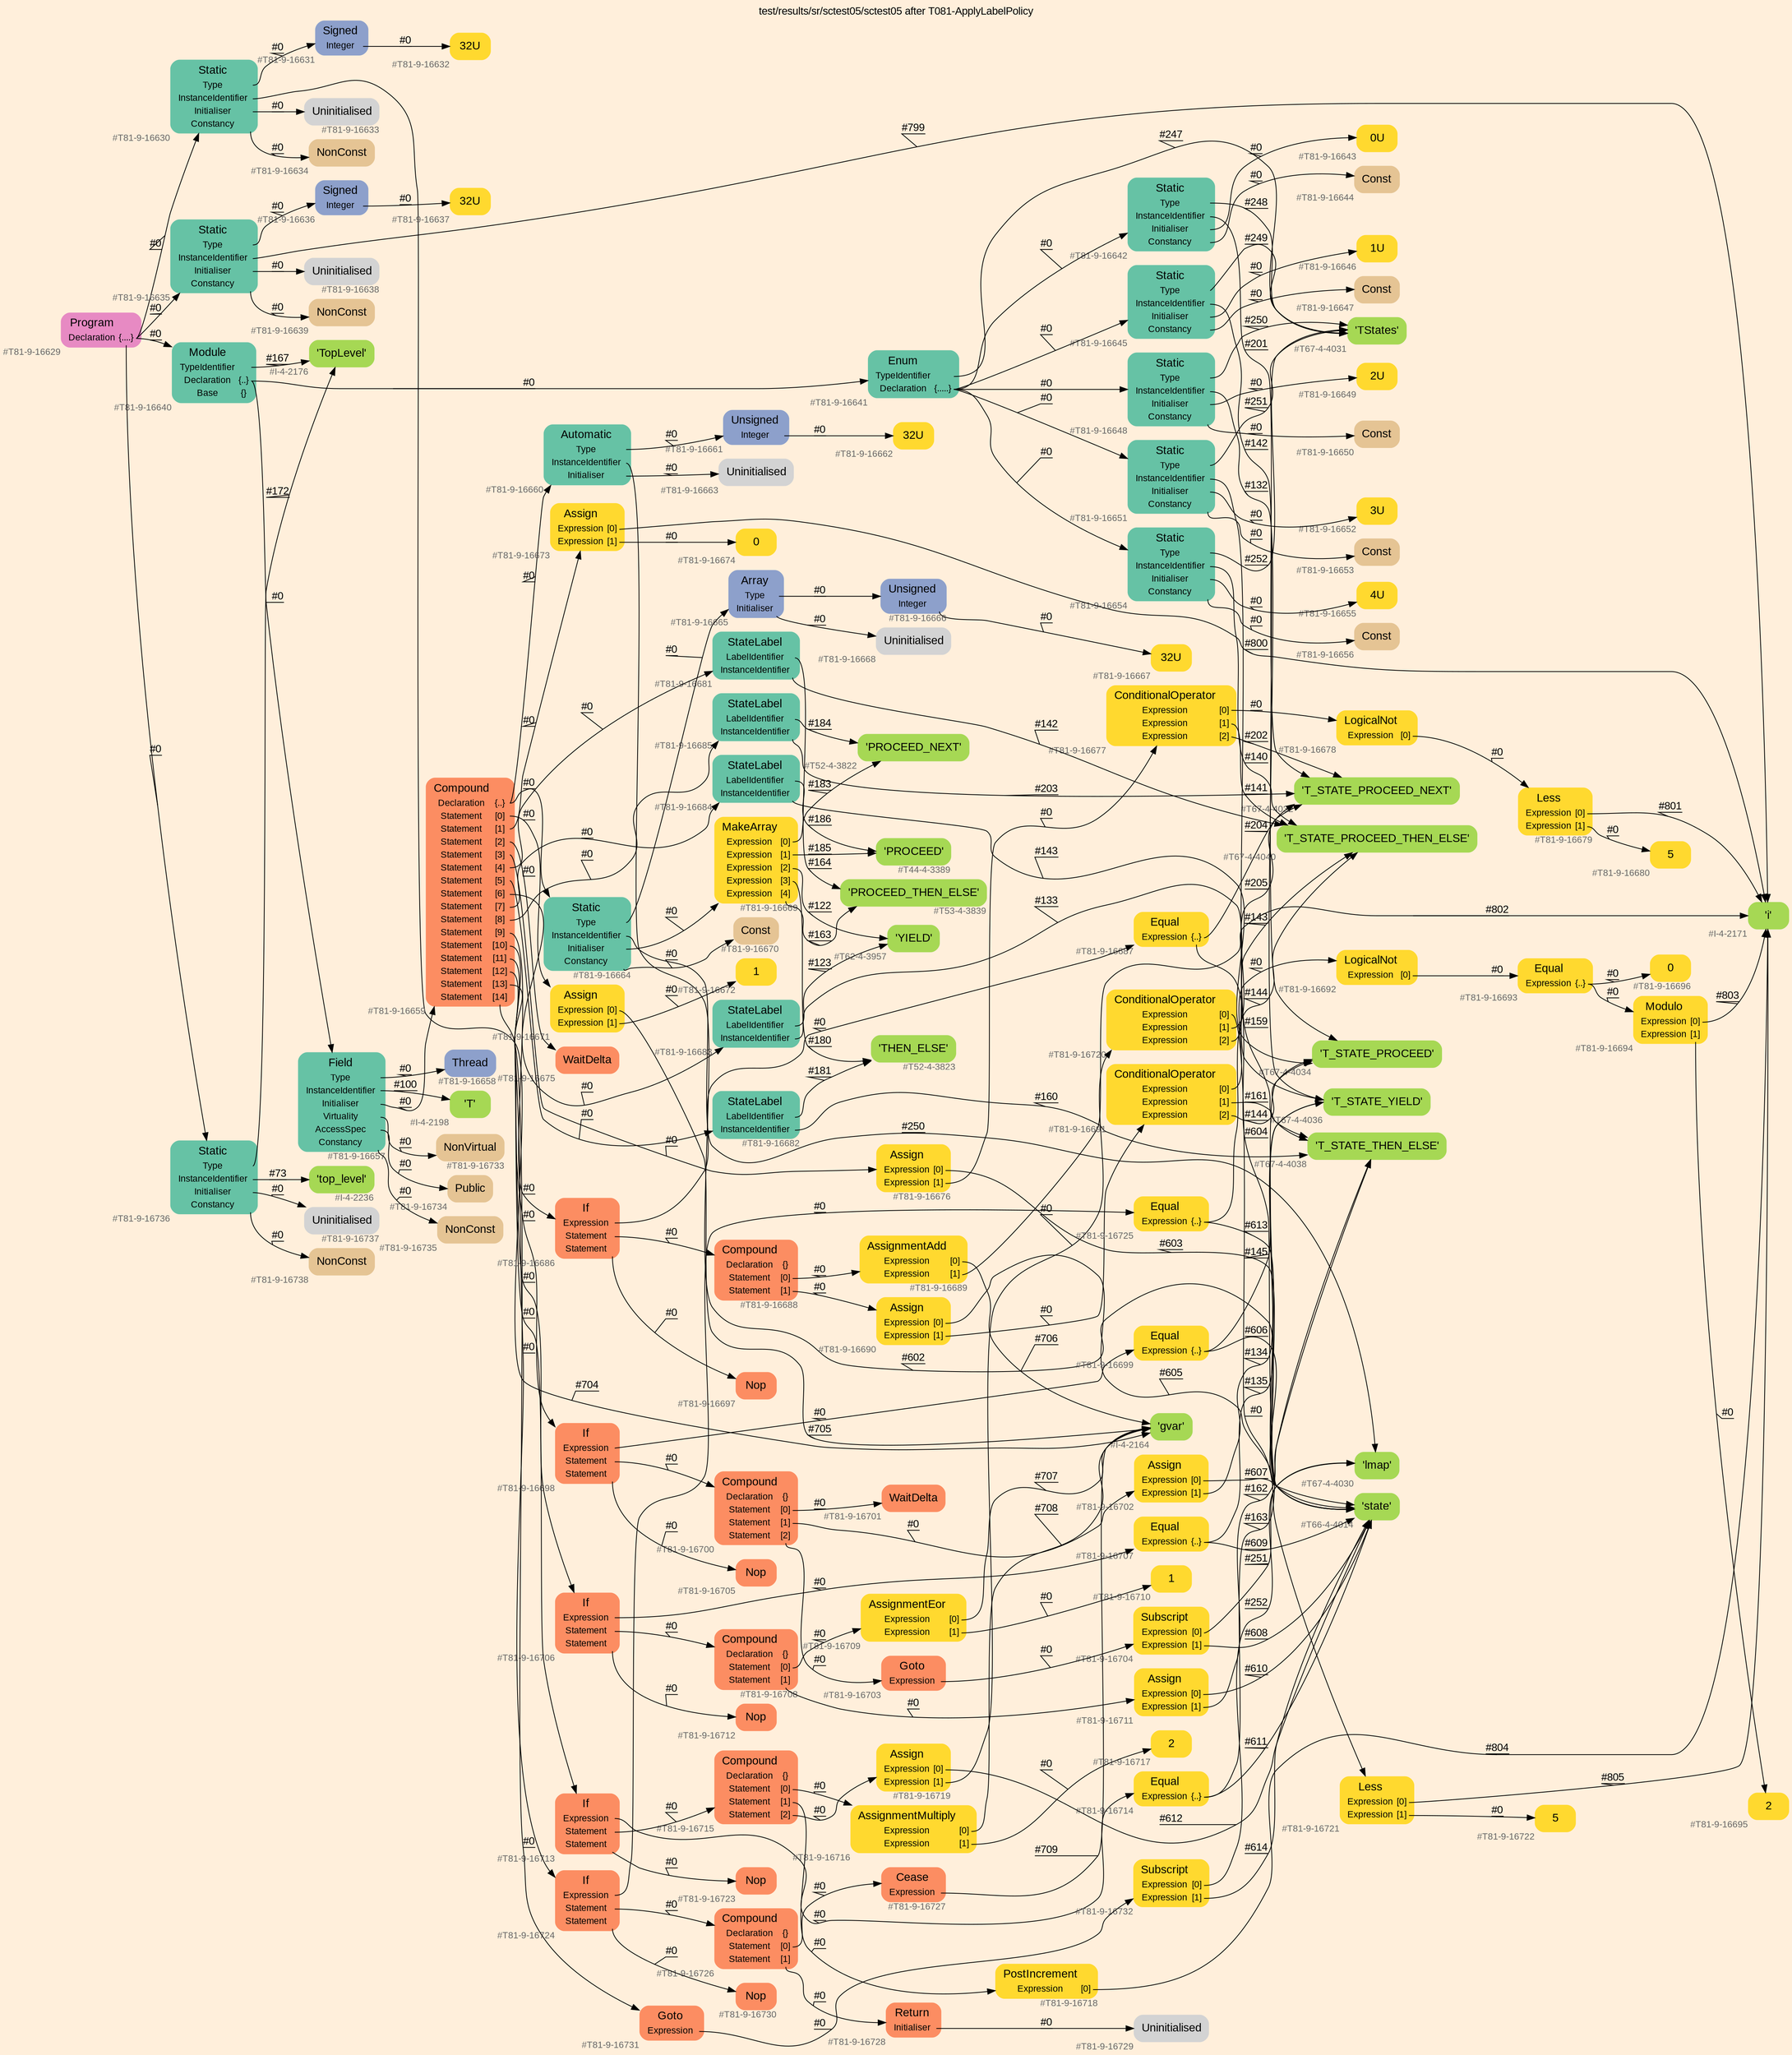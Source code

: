 digraph "test/results/sr/sctest05/sctest05 after T081-ApplyLabelPolicy" {
label = "test/results/sr/sctest05/sctest05 after T081-ApplyLabelPolicy"
labelloc = t
graph [
    rankdir = "LR"
    ranksep = 0.3
    bgcolor = antiquewhite1
    color = black
    fontcolor = black
    fontname = "Arial"
];
node [
    fontname = "Arial"
];
edge [
    fontname = "Arial"
];

// -------------------- node figure --------------------
// -------- block #T81-9-16629 ----------
"#T81-9-16629" [
    fillcolor = "/set28/4"
    xlabel = "#T81-9-16629"
    fontsize = "12"
    fontcolor = grey40
    shape = "plaintext"
    label = <<TABLE BORDER="0" CELLBORDER="0" CELLSPACING="0">
     <TR><TD><FONT COLOR="black" POINT-SIZE="15">Program</FONT></TD></TR>
     <TR><TD><FONT COLOR="black" POINT-SIZE="12">Declaration</FONT></TD><TD PORT="port0"><FONT COLOR="black" POINT-SIZE="12">{....}</FONT></TD></TR>
    </TABLE>>
    style = "rounded,filled"
];

// -------- block #T81-9-16630 ----------
"#T81-9-16630" [
    fillcolor = "/set28/1"
    xlabel = "#T81-9-16630"
    fontsize = "12"
    fontcolor = grey40
    shape = "plaintext"
    label = <<TABLE BORDER="0" CELLBORDER="0" CELLSPACING="0">
     <TR><TD><FONT COLOR="black" POINT-SIZE="15">Static</FONT></TD></TR>
     <TR><TD><FONT COLOR="black" POINT-SIZE="12">Type</FONT></TD><TD PORT="port0"></TD></TR>
     <TR><TD><FONT COLOR="black" POINT-SIZE="12">InstanceIdentifier</FONT></TD><TD PORT="port1"></TD></TR>
     <TR><TD><FONT COLOR="black" POINT-SIZE="12">Initialiser</FONT></TD><TD PORT="port2"></TD></TR>
     <TR><TD><FONT COLOR="black" POINT-SIZE="12">Constancy</FONT></TD><TD PORT="port3"></TD></TR>
    </TABLE>>
    style = "rounded,filled"
];

// -------- block #T81-9-16631 ----------
"#T81-9-16631" [
    fillcolor = "/set28/3"
    xlabel = "#T81-9-16631"
    fontsize = "12"
    fontcolor = grey40
    shape = "plaintext"
    label = <<TABLE BORDER="0" CELLBORDER="0" CELLSPACING="0">
     <TR><TD><FONT COLOR="black" POINT-SIZE="15">Signed</FONT></TD></TR>
     <TR><TD><FONT COLOR="black" POINT-SIZE="12">Integer</FONT></TD><TD PORT="port0"></TD></TR>
    </TABLE>>
    style = "rounded,filled"
];

// -------- block #T81-9-16632 ----------
"#T81-9-16632" [
    fillcolor = "/set28/6"
    xlabel = "#T81-9-16632"
    fontsize = "12"
    fontcolor = grey40
    shape = "plaintext"
    label = <<TABLE BORDER="0" CELLBORDER="0" CELLSPACING="0">
     <TR><TD><FONT COLOR="black" POINT-SIZE="15">32U</FONT></TD></TR>
    </TABLE>>
    style = "rounded,filled"
];

// -------- block #I-4-2164 ----------
"#I-4-2164" [
    fillcolor = "/set28/5"
    xlabel = "#I-4-2164"
    fontsize = "12"
    fontcolor = grey40
    shape = "plaintext"
    label = <<TABLE BORDER="0" CELLBORDER="0" CELLSPACING="0">
     <TR><TD><FONT COLOR="black" POINT-SIZE="15">'gvar'</FONT></TD></TR>
    </TABLE>>
    style = "rounded,filled"
];

// -------- block #T81-9-16633 ----------
"#T81-9-16633" [
    xlabel = "#T81-9-16633"
    fontsize = "12"
    fontcolor = grey40
    shape = "plaintext"
    label = <<TABLE BORDER="0" CELLBORDER="0" CELLSPACING="0">
     <TR><TD><FONT COLOR="black" POINT-SIZE="15">Uninitialised</FONT></TD></TR>
    </TABLE>>
    style = "rounded,filled"
];

// -------- block #T81-9-16634 ----------
"#T81-9-16634" [
    fillcolor = "/set28/7"
    xlabel = "#T81-9-16634"
    fontsize = "12"
    fontcolor = grey40
    shape = "plaintext"
    label = <<TABLE BORDER="0" CELLBORDER="0" CELLSPACING="0">
     <TR><TD><FONT COLOR="black" POINT-SIZE="15">NonConst</FONT></TD></TR>
    </TABLE>>
    style = "rounded,filled"
];

// -------- block #T81-9-16635 ----------
"#T81-9-16635" [
    fillcolor = "/set28/1"
    xlabel = "#T81-9-16635"
    fontsize = "12"
    fontcolor = grey40
    shape = "plaintext"
    label = <<TABLE BORDER="0" CELLBORDER="0" CELLSPACING="0">
     <TR><TD><FONT COLOR="black" POINT-SIZE="15">Static</FONT></TD></TR>
     <TR><TD><FONT COLOR="black" POINT-SIZE="12">Type</FONT></TD><TD PORT="port0"></TD></TR>
     <TR><TD><FONT COLOR="black" POINT-SIZE="12">InstanceIdentifier</FONT></TD><TD PORT="port1"></TD></TR>
     <TR><TD><FONT COLOR="black" POINT-SIZE="12">Initialiser</FONT></TD><TD PORT="port2"></TD></TR>
     <TR><TD><FONT COLOR="black" POINT-SIZE="12">Constancy</FONT></TD><TD PORT="port3"></TD></TR>
    </TABLE>>
    style = "rounded,filled"
];

// -------- block #T81-9-16636 ----------
"#T81-9-16636" [
    fillcolor = "/set28/3"
    xlabel = "#T81-9-16636"
    fontsize = "12"
    fontcolor = grey40
    shape = "plaintext"
    label = <<TABLE BORDER="0" CELLBORDER="0" CELLSPACING="0">
     <TR><TD><FONT COLOR="black" POINT-SIZE="15">Signed</FONT></TD></TR>
     <TR><TD><FONT COLOR="black" POINT-SIZE="12">Integer</FONT></TD><TD PORT="port0"></TD></TR>
    </TABLE>>
    style = "rounded,filled"
];

// -------- block #T81-9-16637 ----------
"#T81-9-16637" [
    fillcolor = "/set28/6"
    xlabel = "#T81-9-16637"
    fontsize = "12"
    fontcolor = grey40
    shape = "plaintext"
    label = <<TABLE BORDER="0" CELLBORDER="0" CELLSPACING="0">
     <TR><TD><FONT COLOR="black" POINT-SIZE="15">32U</FONT></TD></TR>
    </TABLE>>
    style = "rounded,filled"
];

// -------- block #I-4-2171 ----------
"#I-4-2171" [
    fillcolor = "/set28/5"
    xlabel = "#I-4-2171"
    fontsize = "12"
    fontcolor = grey40
    shape = "plaintext"
    label = <<TABLE BORDER="0" CELLBORDER="0" CELLSPACING="0">
     <TR><TD><FONT COLOR="black" POINT-SIZE="15">'i'</FONT></TD></TR>
    </TABLE>>
    style = "rounded,filled"
];

// -------- block #T81-9-16638 ----------
"#T81-9-16638" [
    xlabel = "#T81-9-16638"
    fontsize = "12"
    fontcolor = grey40
    shape = "plaintext"
    label = <<TABLE BORDER="0" CELLBORDER="0" CELLSPACING="0">
     <TR><TD><FONT COLOR="black" POINT-SIZE="15">Uninitialised</FONT></TD></TR>
    </TABLE>>
    style = "rounded,filled"
];

// -------- block #T81-9-16639 ----------
"#T81-9-16639" [
    fillcolor = "/set28/7"
    xlabel = "#T81-9-16639"
    fontsize = "12"
    fontcolor = grey40
    shape = "plaintext"
    label = <<TABLE BORDER="0" CELLBORDER="0" CELLSPACING="0">
     <TR><TD><FONT COLOR="black" POINT-SIZE="15">NonConst</FONT></TD></TR>
    </TABLE>>
    style = "rounded,filled"
];

// -------- block #T81-9-16640 ----------
"#T81-9-16640" [
    fillcolor = "/set28/1"
    xlabel = "#T81-9-16640"
    fontsize = "12"
    fontcolor = grey40
    shape = "plaintext"
    label = <<TABLE BORDER="0" CELLBORDER="0" CELLSPACING="0">
     <TR><TD><FONT COLOR="black" POINT-SIZE="15">Module</FONT></TD></TR>
     <TR><TD><FONT COLOR="black" POINT-SIZE="12">TypeIdentifier</FONT></TD><TD PORT="port0"></TD></TR>
     <TR><TD><FONT COLOR="black" POINT-SIZE="12">Declaration</FONT></TD><TD PORT="port1"><FONT COLOR="black" POINT-SIZE="12">{..}</FONT></TD></TR>
     <TR><TD><FONT COLOR="black" POINT-SIZE="12">Base</FONT></TD><TD PORT="port2"><FONT COLOR="black" POINT-SIZE="12">{}</FONT></TD></TR>
    </TABLE>>
    style = "rounded,filled"
];

// -------- block #I-4-2176 ----------
"#I-4-2176" [
    fillcolor = "/set28/5"
    xlabel = "#I-4-2176"
    fontsize = "12"
    fontcolor = grey40
    shape = "plaintext"
    label = <<TABLE BORDER="0" CELLBORDER="0" CELLSPACING="0">
     <TR><TD><FONT COLOR="black" POINT-SIZE="15">'TopLevel'</FONT></TD></TR>
    </TABLE>>
    style = "rounded,filled"
];

// -------- block #T81-9-16641 ----------
"#T81-9-16641" [
    fillcolor = "/set28/1"
    xlabel = "#T81-9-16641"
    fontsize = "12"
    fontcolor = grey40
    shape = "plaintext"
    label = <<TABLE BORDER="0" CELLBORDER="0" CELLSPACING="0">
     <TR><TD><FONT COLOR="black" POINT-SIZE="15">Enum</FONT></TD></TR>
     <TR><TD><FONT COLOR="black" POINT-SIZE="12">TypeIdentifier</FONT></TD><TD PORT="port0"></TD></TR>
     <TR><TD><FONT COLOR="black" POINT-SIZE="12">Declaration</FONT></TD><TD PORT="port1"><FONT COLOR="black" POINT-SIZE="12">{.....}</FONT></TD></TR>
    </TABLE>>
    style = "rounded,filled"
];

// -------- block #T67-4-4031 ----------
"#T67-4-4031" [
    fillcolor = "/set28/5"
    xlabel = "#T67-4-4031"
    fontsize = "12"
    fontcolor = grey40
    shape = "plaintext"
    label = <<TABLE BORDER="0" CELLBORDER="0" CELLSPACING="0">
     <TR><TD><FONT COLOR="black" POINT-SIZE="15">'TStates'</FONT></TD></TR>
    </TABLE>>
    style = "rounded,filled"
];

// -------- block #T81-9-16642 ----------
"#T81-9-16642" [
    fillcolor = "/set28/1"
    xlabel = "#T81-9-16642"
    fontsize = "12"
    fontcolor = grey40
    shape = "plaintext"
    label = <<TABLE BORDER="0" CELLBORDER="0" CELLSPACING="0">
     <TR><TD><FONT COLOR="black" POINT-SIZE="15">Static</FONT></TD></TR>
     <TR><TD><FONT COLOR="black" POINT-SIZE="12">Type</FONT></TD><TD PORT="port0"></TD></TR>
     <TR><TD><FONT COLOR="black" POINT-SIZE="12">InstanceIdentifier</FONT></TD><TD PORT="port1"></TD></TR>
     <TR><TD><FONT COLOR="black" POINT-SIZE="12">Initialiser</FONT></TD><TD PORT="port2"></TD></TR>
     <TR><TD><FONT COLOR="black" POINT-SIZE="12">Constancy</FONT></TD><TD PORT="port3"></TD></TR>
    </TABLE>>
    style = "rounded,filled"
];

// -------- block #T67-4-4032 ----------
"#T67-4-4032" [
    fillcolor = "/set28/5"
    xlabel = "#T67-4-4032"
    fontsize = "12"
    fontcolor = grey40
    shape = "plaintext"
    label = <<TABLE BORDER="0" CELLBORDER="0" CELLSPACING="0">
     <TR><TD><FONT COLOR="black" POINT-SIZE="15">'T_STATE_PROCEED_NEXT'</FONT></TD></TR>
    </TABLE>>
    style = "rounded,filled"
];

// -------- block #T81-9-16643 ----------
"#T81-9-16643" [
    fillcolor = "/set28/6"
    xlabel = "#T81-9-16643"
    fontsize = "12"
    fontcolor = grey40
    shape = "plaintext"
    label = <<TABLE BORDER="0" CELLBORDER="0" CELLSPACING="0">
     <TR><TD><FONT COLOR="black" POINT-SIZE="15">0U</FONT></TD></TR>
    </TABLE>>
    style = "rounded,filled"
];

// -------- block #T81-9-16644 ----------
"#T81-9-16644" [
    fillcolor = "/set28/7"
    xlabel = "#T81-9-16644"
    fontsize = "12"
    fontcolor = grey40
    shape = "plaintext"
    label = <<TABLE BORDER="0" CELLBORDER="0" CELLSPACING="0">
     <TR><TD><FONT COLOR="black" POINT-SIZE="15">Const</FONT></TD></TR>
    </TABLE>>
    style = "rounded,filled"
];

// -------- block #T81-9-16645 ----------
"#T81-9-16645" [
    fillcolor = "/set28/1"
    xlabel = "#T81-9-16645"
    fontsize = "12"
    fontcolor = grey40
    shape = "plaintext"
    label = <<TABLE BORDER="0" CELLBORDER="0" CELLSPACING="0">
     <TR><TD><FONT COLOR="black" POINT-SIZE="15">Static</FONT></TD></TR>
     <TR><TD><FONT COLOR="black" POINT-SIZE="12">Type</FONT></TD><TD PORT="port0"></TD></TR>
     <TR><TD><FONT COLOR="black" POINT-SIZE="12">InstanceIdentifier</FONT></TD><TD PORT="port1"></TD></TR>
     <TR><TD><FONT COLOR="black" POINT-SIZE="12">Initialiser</FONT></TD><TD PORT="port2"></TD></TR>
     <TR><TD><FONT COLOR="black" POINT-SIZE="12">Constancy</FONT></TD><TD PORT="port3"></TD></TR>
    </TABLE>>
    style = "rounded,filled"
];

// -------- block #T67-4-4034 ----------
"#T67-4-4034" [
    fillcolor = "/set28/5"
    xlabel = "#T67-4-4034"
    fontsize = "12"
    fontcolor = grey40
    shape = "plaintext"
    label = <<TABLE BORDER="0" CELLBORDER="0" CELLSPACING="0">
     <TR><TD><FONT COLOR="black" POINT-SIZE="15">'T_STATE_PROCEED'</FONT></TD></TR>
    </TABLE>>
    style = "rounded,filled"
];

// -------- block #T81-9-16646 ----------
"#T81-9-16646" [
    fillcolor = "/set28/6"
    xlabel = "#T81-9-16646"
    fontsize = "12"
    fontcolor = grey40
    shape = "plaintext"
    label = <<TABLE BORDER="0" CELLBORDER="0" CELLSPACING="0">
     <TR><TD><FONT COLOR="black" POINT-SIZE="15">1U</FONT></TD></TR>
    </TABLE>>
    style = "rounded,filled"
];

// -------- block #T81-9-16647 ----------
"#T81-9-16647" [
    fillcolor = "/set28/7"
    xlabel = "#T81-9-16647"
    fontsize = "12"
    fontcolor = grey40
    shape = "plaintext"
    label = <<TABLE BORDER="0" CELLBORDER="0" CELLSPACING="0">
     <TR><TD><FONT COLOR="black" POINT-SIZE="15">Const</FONT></TD></TR>
    </TABLE>>
    style = "rounded,filled"
];

// -------- block #T81-9-16648 ----------
"#T81-9-16648" [
    fillcolor = "/set28/1"
    xlabel = "#T81-9-16648"
    fontsize = "12"
    fontcolor = grey40
    shape = "plaintext"
    label = <<TABLE BORDER="0" CELLBORDER="0" CELLSPACING="0">
     <TR><TD><FONT COLOR="black" POINT-SIZE="15">Static</FONT></TD></TR>
     <TR><TD><FONT COLOR="black" POINT-SIZE="12">Type</FONT></TD><TD PORT="port0"></TD></TR>
     <TR><TD><FONT COLOR="black" POINT-SIZE="12">InstanceIdentifier</FONT></TD><TD PORT="port1"></TD></TR>
     <TR><TD><FONT COLOR="black" POINT-SIZE="12">Initialiser</FONT></TD><TD PORT="port2"></TD></TR>
     <TR><TD><FONT COLOR="black" POINT-SIZE="12">Constancy</FONT></TD><TD PORT="port3"></TD></TR>
    </TABLE>>
    style = "rounded,filled"
];

// -------- block #T67-4-4036 ----------
"#T67-4-4036" [
    fillcolor = "/set28/5"
    xlabel = "#T67-4-4036"
    fontsize = "12"
    fontcolor = grey40
    shape = "plaintext"
    label = <<TABLE BORDER="0" CELLBORDER="0" CELLSPACING="0">
     <TR><TD><FONT COLOR="black" POINT-SIZE="15">'T_STATE_YIELD'</FONT></TD></TR>
    </TABLE>>
    style = "rounded,filled"
];

// -------- block #T81-9-16649 ----------
"#T81-9-16649" [
    fillcolor = "/set28/6"
    xlabel = "#T81-9-16649"
    fontsize = "12"
    fontcolor = grey40
    shape = "plaintext"
    label = <<TABLE BORDER="0" CELLBORDER="0" CELLSPACING="0">
     <TR><TD><FONT COLOR="black" POINT-SIZE="15">2U</FONT></TD></TR>
    </TABLE>>
    style = "rounded,filled"
];

// -------- block #T81-9-16650 ----------
"#T81-9-16650" [
    fillcolor = "/set28/7"
    xlabel = "#T81-9-16650"
    fontsize = "12"
    fontcolor = grey40
    shape = "plaintext"
    label = <<TABLE BORDER="0" CELLBORDER="0" CELLSPACING="0">
     <TR><TD><FONT COLOR="black" POINT-SIZE="15">Const</FONT></TD></TR>
    </TABLE>>
    style = "rounded,filled"
];

// -------- block #T81-9-16651 ----------
"#T81-9-16651" [
    fillcolor = "/set28/1"
    xlabel = "#T81-9-16651"
    fontsize = "12"
    fontcolor = grey40
    shape = "plaintext"
    label = <<TABLE BORDER="0" CELLBORDER="0" CELLSPACING="0">
     <TR><TD><FONT COLOR="black" POINT-SIZE="15">Static</FONT></TD></TR>
     <TR><TD><FONT COLOR="black" POINT-SIZE="12">Type</FONT></TD><TD PORT="port0"></TD></TR>
     <TR><TD><FONT COLOR="black" POINT-SIZE="12">InstanceIdentifier</FONT></TD><TD PORT="port1"></TD></TR>
     <TR><TD><FONT COLOR="black" POINT-SIZE="12">Initialiser</FONT></TD><TD PORT="port2"></TD></TR>
     <TR><TD><FONT COLOR="black" POINT-SIZE="12">Constancy</FONT></TD><TD PORT="port3"></TD></TR>
    </TABLE>>
    style = "rounded,filled"
];

// -------- block #T67-4-4038 ----------
"#T67-4-4038" [
    fillcolor = "/set28/5"
    xlabel = "#T67-4-4038"
    fontsize = "12"
    fontcolor = grey40
    shape = "plaintext"
    label = <<TABLE BORDER="0" CELLBORDER="0" CELLSPACING="0">
     <TR><TD><FONT COLOR="black" POINT-SIZE="15">'T_STATE_THEN_ELSE'</FONT></TD></TR>
    </TABLE>>
    style = "rounded,filled"
];

// -------- block #T81-9-16652 ----------
"#T81-9-16652" [
    fillcolor = "/set28/6"
    xlabel = "#T81-9-16652"
    fontsize = "12"
    fontcolor = grey40
    shape = "plaintext"
    label = <<TABLE BORDER="0" CELLBORDER="0" CELLSPACING="0">
     <TR><TD><FONT COLOR="black" POINT-SIZE="15">3U</FONT></TD></TR>
    </TABLE>>
    style = "rounded,filled"
];

// -------- block #T81-9-16653 ----------
"#T81-9-16653" [
    fillcolor = "/set28/7"
    xlabel = "#T81-9-16653"
    fontsize = "12"
    fontcolor = grey40
    shape = "plaintext"
    label = <<TABLE BORDER="0" CELLBORDER="0" CELLSPACING="0">
     <TR><TD><FONT COLOR="black" POINT-SIZE="15">Const</FONT></TD></TR>
    </TABLE>>
    style = "rounded,filled"
];

// -------- block #T81-9-16654 ----------
"#T81-9-16654" [
    fillcolor = "/set28/1"
    xlabel = "#T81-9-16654"
    fontsize = "12"
    fontcolor = grey40
    shape = "plaintext"
    label = <<TABLE BORDER="0" CELLBORDER="0" CELLSPACING="0">
     <TR><TD><FONT COLOR="black" POINT-SIZE="15">Static</FONT></TD></TR>
     <TR><TD><FONT COLOR="black" POINT-SIZE="12">Type</FONT></TD><TD PORT="port0"></TD></TR>
     <TR><TD><FONT COLOR="black" POINT-SIZE="12">InstanceIdentifier</FONT></TD><TD PORT="port1"></TD></TR>
     <TR><TD><FONT COLOR="black" POINT-SIZE="12">Initialiser</FONT></TD><TD PORT="port2"></TD></TR>
     <TR><TD><FONT COLOR="black" POINT-SIZE="12">Constancy</FONT></TD><TD PORT="port3"></TD></TR>
    </TABLE>>
    style = "rounded,filled"
];

// -------- block #T67-4-4040 ----------
"#T67-4-4040" [
    fillcolor = "/set28/5"
    xlabel = "#T67-4-4040"
    fontsize = "12"
    fontcolor = grey40
    shape = "plaintext"
    label = <<TABLE BORDER="0" CELLBORDER="0" CELLSPACING="0">
     <TR><TD><FONT COLOR="black" POINT-SIZE="15">'T_STATE_PROCEED_THEN_ELSE'</FONT></TD></TR>
    </TABLE>>
    style = "rounded,filled"
];

// -------- block #T81-9-16655 ----------
"#T81-9-16655" [
    fillcolor = "/set28/6"
    xlabel = "#T81-9-16655"
    fontsize = "12"
    fontcolor = grey40
    shape = "plaintext"
    label = <<TABLE BORDER="0" CELLBORDER="0" CELLSPACING="0">
     <TR><TD><FONT COLOR="black" POINT-SIZE="15">4U</FONT></TD></TR>
    </TABLE>>
    style = "rounded,filled"
];

// -------- block #T81-9-16656 ----------
"#T81-9-16656" [
    fillcolor = "/set28/7"
    xlabel = "#T81-9-16656"
    fontsize = "12"
    fontcolor = grey40
    shape = "plaintext"
    label = <<TABLE BORDER="0" CELLBORDER="0" CELLSPACING="0">
     <TR><TD><FONT COLOR="black" POINT-SIZE="15">Const</FONT></TD></TR>
    </TABLE>>
    style = "rounded,filled"
];

// -------- block #T81-9-16657 ----------
"#T81-9-16657" [
    fillcolor = "/set28/1"
    xlabel = "#T81-9-16657"
    fontsize = "12"
    fontcolor = grey40
    shape = "plaintext"
    label = <<TABLE BORDER="0" CELLBORDER="0" CELLSPACING="0">
     <TR><TD><FONT COLOR="black" POINT-SIZE="15">Field</FONT></TD></TR>
     <TR><TD><FONT COLOR="black" POINT-SIZE="12">Type</FONT></TD><TD PORT="port0"></TD></TR>
     <TR><TD><FONT COLOR="black" POINT-SIZE="12">InstanceIdentifier</FONT></TD><TD PORT="port1"></TD></TR>
     <TR><TD><FONT COLOR="black" POINT-SIZE="12">Initialiser</FONT></TD><TD PORT="port2"></TD></TR>
     <TR><TD><FONT COLOR="black" POINT-SIZE="12">Virtuality</FONT></TD><TD PORT="port3"></TD></TR>
     <TR><TD><FONT COLOR="black" POINT-SIZE="12">AccessSpec</FONT></TD><TD PORT="port4"></TD></TR>
     <TR><TD><FONT COLOR="black" POINT-SIZE="12">Constancy</FONT></TD><TD PORT="port5"></TD></TR>
    </TABLE>>
    style = "rounded,filled"
];

// -------- block #T81-9-16658 ----------
"#T81-9-16658" [
    fillcolor = "/set28/3"
    xlabel = "#T81-9-16658"
    fontsize = "12"
    fontcolor = grey40
    shape = "plaintext"
    label = <<TABLE BORDER="0" CELLBORDER="0" CELLSPACING="0">
     <TR><TD><FONT COLOR="black" POINT-SIZE="15">Thread</FONT></TD></TR>
    </TABLE>>
    style = "rounded,filled"
];

// -------- block #I-4-2198 ----------
"#I-4-2198" [
    fillcolor = "/set28/5"
    xlabel = "#I-4-2198"
    fontsize = "12"
    fontcolor = grey40
    shape = "plaintext"
    label = <<TABLE BORDER="0" CELLBORDER="0" CELLSPACING="0">
     <TR><TD><FONT COLOR="black" POINT-SIZE="15">'T'</FONT></TD></TR>
    </TABLE>>
    style = "rounded,filled"
];

// -------- block #T81-9-16659 ----------
"#T81-9-16659" [
    fillcolor = "/set28/2"
    xlabel = "#T81-9-16659"
    fontsize = "12"
    fontcolor = grey40
    shape = "plaintext"
    label = <<TABLE BORDER="0" CELLBORDER="0" CELLSPACING="0">
     <TR><TD><FONT COLOR="black" POINT-SIZE="15">Compound</FONT></TD></TR>
     <TR><TD><FONT COLOR="black" POINT-SIZE="12">Declaration</FONT></TD><TD PORT="port0"><FONT COLOR="black" POINT-SIZE="12">{..}</FONT></TD></TR>
     <TR><TD><FONT COLOR="black" POINT-SIZE="12">Statement</FONT></TD><TD PORT="port1"><FONT COLOR="black" POINT-SIZE="12">[0]</FONT></TD></TR>
     <TR><TD><FONT COLOR="black" POINT-SIZE="12">Statement</FONT></TD><TD PORT="port2"><FONT COLOR="black" POINT-SIZE="12">[1]</FONT></TD></TR>
     <TR><TD><FONT COLOR="black" POINT-SIZE="12">Statement</FONT></TD><TD PORT="port3"><FONT COLOR="black" POINT-SIZE="12">[2]</FONT></TD></TR>
     <TR><TD><FONT COLOR="black" POINT-SIZE="12">Statement</FONT></TD><TD PORT="port4"><FONT COLOR="black" POINT-SIZE="12">[3]</FONT></TD></TR>
     <TR><TD><FONT COLOR="black" POINT-SIZE="12">Statement</FONT></TD><TD PORT="port5"><FONT COLOR="black" POINT-SIZE="12">[4]</FONT></TD></TR>
     <TR><TD><FONT COLOR="black" POINT-SIZE="12">Statement</FONT></TD><TD PORT="port6"><FONT COLOR="black" POINT-SIZE="12">[5]</FONT></TD></TR>
     <TR><TD><FONT COLOR="black" POINT-SIZE="12">Statement</FONT></TD><TD PORT="port7"><FONT COLOR="black" POINT-SIZE="12">[6]</FONT></TD></TR>
     <TR><TD><FONT COLOR="black" POINT-SIZE="12">Statement</FONT></TD><TD PORT="port8"><FONT COLOR="black" POINT-SIZE="12">[7]</FONT></TD></TR>
     <TR><TD><FONT COLOR="black" POINT-SIZE="12">Statement</FONT></TD><TD PORT="port9"><FONT COLOR="black" POINT-SIZE="12">[8]</FONT></TD></TR>
     <TR><TD><FONT COLOR="black" POINT-SIZE="12">Statement</FONT></TD><TD PORT="port10"><FONT COLOR="black" POINT-SIZE="12">[9]</FONT></TD></TR>
     <TR><TD><FONT COLOR="black" POINT-SIZE="12">Statement</FONT></TD><TD PORT="port11"><FONT COLOR="black" POINT-SIZE="12">[10]</FONT></TD></TR>
     <TR><TD><FONT COLOR="black" POINT-SIZE="12">Statement</FONT></TD><TD PORT="port12"><FONT COLOR="black" POINT-SIZE="12">[11]</FONT></TD></TR>
     <TR><TD><FONT COLOR="black" POINT-SIZE="12">Statement</FONT></TD><TD PORT="port13"><FONT COLOR="black" POINT-SIZE="12">[12]</FONT></TD></TR>
     <TR><TD><FONT COLOR="black" POINT-SIZE="12">Statement</FONT></TD><TD PORT="port14"><FONT COLOR="black" POINT-SIZE="12">[13]</FONT></TD></TR>
     <TR><TD><FONT COLOR="black" POINT-SIZE="12">Statement</FONT></TD><TD PORT="port15"><FONT COLOR="black" POINT-SIZE="12">[14]</FONT></TD></TR>
    </TABLE>>
    style = "rounded,filled"
];

// -------- block #T81-9-16660 ----------
"#T81-9-16660" [
    fillcolor = "/set28/1"
    xlabel = "#T81-9-16660"
    fontsize = "12"
    fontcolor = grey40
    shape = "plaintext"
    label = <<TABLE BORDER="0" CELLBORDER="0" CELLSPACING="0">
     <TR><TD><FONT COLOR="black" POINT-SIZE="15">Automatic</FONT></TD></TR>
     <TR><TD><FONT COLOR="black" POINT-SIZE="12">Type</FONT></TD><TD PORT="port0"></TD></TR>
     <TR><TD><FONT COLOR="black" POINT-SIZE="12">InstanceIdentifier</FONT></TD><TD PORT="port1"></TD></TR>
     <TR><TD><FONT COLOR="black" POINT-SIZE="12">Initialiser</FONT></TD><TD PORT="port2"></TD></TR>
    </TABLE>>
    style = "rounded,filled"
];

// -------- block #T81-9-16661 ----------
"#T81-9-16661" [
    fillcolor = "/set28/3"
    xlabel = "#T81-9-16661"
    fontsize = "12"
    fontcolor = grey40
    shape = "plaintext"
    label = <<TABLE BORDER="0" CELLBORDER="0" CELLSPACING="0">
     <TR><TD><FONT COLOR="black" POINT-SIZE="15">Unsigned</FONT></TD></TR>
     <TR><TD><FONT COLOR="black" POINT-SIZE="12">Integer</FONT></TD><TD PORT="port0"></TD></TR>
    </TABLE>>
    style = "rounded,filled"
];

// -------- block #T81-9-16662 ----------
"#T81-9-16662" [
    fillcolor = "/set28/6"
    xlabel = "#T81-9-16662"
    fontsize = "12"
    fontcolor = grey40
    shape = "plaintext"
    label = <<TABLE BORDER="0" CELLBORDER="0" CELLSPACING="0">
     <TR><TD><FONT COLOR="black" POINT-SIZE="15">32U</FONT></TD></TR>
    </TABLE>>
    style = "rounded,filled"
];

// -------- block #T66-4-4014 ----------
"#T66-4-4014" [
    fillcolor = "/set28/5"
    xlabel = "#T66-4-4014"
    fontsize = "12"
    fontcolor = grey40
    shape = "plaintext"
    label = <<TABLE BORDER="0" CELLBORDER="0" CELLSPACING="0">
     <TR><TD><FONT COLOR="black" POINT-SIZE="15">'state'</FONT></TD></TR>
    </TABLE>>
    style = "rounded,filled"
];

// -------- block #T81-9-16663 ----------
"#T81-9-16663" [
    xlabel = "#T81-9-16663"
    fontsize = "12"
    fontcolor = grey40
    shape = "plaintext"
    label = <<TABLE BORDER="0" CELLBORDER="0" CELLSPACING="0">
     <TR><TD><FONT COLOR="black" POINT-SIZE="15">Uninitialised</FONT></TD></TR>
    </TABLE>>
    style = "rounded,filled"
];

// -------- block #T81-9-16664 ----------
"#T81-9-16664" [
    fillcolor = "/set28/1"
    xlabel = "#T81-9-16664"
    fontsize = "12"
    fontcolor = grey40
    shape = "plaintext"
    label = <<TABLE BORDER="0" CELLBORDER="0" CELLSPACING="0">
     <TR><TD><FONT COLOR="black" POINT-SIZE="15">Static</FONT></TD></TR>
     <TR><TD><FONT COLOR="black" POINT-SIZE="12">Type</FONT></TD><TD PORT="port0"></TD></TR>
     <TR><TD><FONT COLOR="black" POINT-SIZE="12">InstanceIdentifier</FONT></TD><TD PORT="port1"></TD></TR>
     <TR><TD><FONT COLOR="black" POINT-SIZE="12">Initialiser</FONT></TD><TD PORT="port2"></TD></TR>
     <TR><TD><FONT COLOR="black" POINT-SIZE="12">Constancy</FONT></TD><TD PORT="port3"></TD></TR>
    </TABLE>>
    style = "rounded,filled"
];

// -------- block #T81-9-16665 ----------
"#T81-9-16665" [
    fillcolor = "/set28/3"
    xlabel = "#T81-9-16665"
    fontsize = "12"
    fontcolor = grey40
    shape = "plaintext"
    label = <<TABLE BORDER="0" CELLBORDER="0" CELLSPACING="0">
     <TR><TD><FONT COLOR="black" POINT-SIZE="15">Array</FONT></TD></TR>
     <TR><TD><FONT COLOR="black" POINT-SIZE="12">Type</FONT></TD><TD PORT="port0"></TD></TR>
     <TR><TD><FONT COLOR="black" POINT-SIZE="12">Initialiser</FONT></TD><TD PORT="port1"></TD></TR>
    </TABLE>>
    style = "rounded,filled"
];

// -------- block #T81-9-16666 ----------
"#T81-9-16666" [
    fillcolor = "/set28/3"
    xlabel = "#T81-9-16666"
    fontsize = "12"
    fontcolor = grey40
    shape = "plaintext"
    label = <<TABLE BORDER="0" CELLBORDER="0" CELLSPACING="0">
     <TR><TD><FONT COLOR="black" POINT-SIZE="15">Unsigned</FONT></TD></TR>
     <TR><TD><FONT COLOR="black" POINT-SIZE="12">Integer</FONT></TD><TD PORT="port0"></TD></TR>
    </TABLE>>
    style = "rounded,filled"
];

// -------- block #T81-9-16667 ----------
"#T81-9-16667" [
    fillcolor = "/set28/6"
    xlabel = "#T81-9-16667"
    fontsize = "12"
    fontcolor = grey40
    shape = "plaintext"
    label = <<TABLE BORDER="0" CELLBORDER="0" CELLSPACING="0">
     <TR><TD><FONT COLOR="black" POINT-SIZE="15">32U</FONT></TD></TR>
    </TABLE>>
    style = "rounded,filled"
];

// -------- block #T81-9-16668 ----------
"#T81-9-16668" [
    xlabel = "#T81-9-16668"
    fontsize = "12"
    fontcolor = grey40
    shape = "plaintext"
    label = <<TABLE BORDER="0" CELLBORDER="0" CELLSPACING="0">
     <TR><TD><FONT COLOR="black" POINT-SIZE="15">Uninitialised</FONT></TD></TR>
    </TABLE>>
    style = "rounded,filled"
];

// -------- block #T67-4-4030 ----------
"#T67-4-4030" [
    fillcolor = "/set28/5"
    xlabel = "#T67-4-4030"
    fontsize = "12"
    fontcolor = grey40
    shape = "plaintext"
    label = <<TABLE BORDER="0" CELLBORDER="0" CELLSPACING="0">
     <TR><TD><FONT COLOR="black" POINT-SIZE="15">'lmap'</FONT></TD></TR>
    </TABLE>>
    style = "rounded,filled"
];

// -------- block #T81-9-16669 ----------
"#T81-9-16669" [
    fillcolor = "/set28/6"
    xlabel = "#T81-9-16669"
    fontsize = "12"
    fontcolor = grey40
    shape = "plaintext"
    label = <<TABLE BORDER="0" CELLBORDER="0" CELLSPACING="0">
     <TR><TD><FONT COLOR="black" POINT-SIZE="15">MakeArray</FONT></TD></TR>
     <TR><TD><FONT COLOR="black" POINT-SIZE="12">Expression</FONT></TD><TD PORT="port0"><FONT COLOR="black" POINT-SIZE="12">[0]</FONT></TD></TR>
     <TR><TD><FONT COLOR="black" POINT-SIZE="12">Expression</FONT></TD><TD PORT="port1"><FONT COLOR="black" POINT-SIZE="12">[1]</FONT></TD></TR>
     <TR><TD><FONT COLOR="black" POINT-SIZE="12">Expression</FONT></TD><TD PORT="port2"><FONT COLOR="black" POINT-SIZE="12">[2]</FONT></TD></TR>
     <TR><TD><FONT COLOR="black" POINT-SIZE="12">Expression</FONT></TD><TD PORT="port3"><FONT COLOR="black" POINT-SIZE="12">[3]</FONT></TD></TR>
     <TR><TD><FONT COLOR="black" POINT-SIZE="12">Expression</FONT></TD><TD PORT="port4"><FONT COLOR="black" POINT-SIZE="12">[4]</FONT></TD></TR>
    </TABLE>>
    style = "rounded,filled"
];

// -------- block #T52-4-3822 ----------
"#T52-4-3822" [
    fillcolor = "/set28/5"
    xlabel = "#T52-4-3822"
    fontsize = "12"
    fontcolor = grey40
    shape = "plaintext"
    label = <<TABLE BORDER="0" CELLBORDER="0" CELLSPACING="0">
     <TR><TD><FONT COLOR="black" POINT-SIZE="15">'PROCEED_NEXT'</FONT></TD></TR>
    </TABLE>>
    style = "rounded,filled"
];

// -------- block #T44-4-3389 ----------
"#T44-4-3389" [
    fillcolor = "/set28/5"
    xlabel = "#T44-4-3389"
    fontsize = "12"
    fontcolor = grey40
    shape = "plaintext"
    label = <<TABLE BORDER="0" CELLBORDER="0" CELLSPACING="0">
     <TR><TD><FONT COLOR="black" POINT-SIZE="15">'PROCEED'</FONT></TD></TR>
    </TABLE>>
    style = "rounded,filled"
];

// -------- block #T62-4-3957 ----------
"#T62-4-3957" [
    fillcolor = "/set28/5"
    xlabel = "#T62-4-3957"
    fontsize = "12"
    fontcolor = grey40
    shape = "plaintext"
    label = <<TABLE BORDER="0" CELLBORDER="0" CELLSPACING="0">
     <TR><TD><FONT COLOR="black" POINT-SIZE="15">'YIELD'</FONT></TD></TR>
    </TABLE>>
    style = "rounded,filled"
];

// -------- block #T52-4-3823 ----------
"#T52-4-3823" [
    fillcolor = "/set28/5"
    xlabel = "#T52-4-3823"
    fontsize = "12"
    fontcolor = grey40
    shape = "plaintext"
    label = <<TABLE BORDER="0" CELLBORDER="0" CELLSPACING="0">
     <TR><TD><FONT COLOR="black" POINT-SIZE="15">'THEN_ELSE'</FONT></TD></TR>
    </TABLE>>
    style = "rounded,filled"
];

// -------- block #T53-4-3839 ----------
"#T53-4-3839" [
    fillcolor = "/set28/5"
    xlabel = "#T53-4-3839"
    fontsize = "12"
    fontcolor = grey40
    shape = "plaintext"
    label = <<TABLE BORDER="0" CELLBORDER="0" CELLSPACING="0">
     <TR><TD><FONT COLOR="black" POINT-SIZE="15">'PROCEED_THEN_ELSE'</FONT></TD></TR>
    </TABLE>>
    style = "rounded,filled"
];

// -------- block #T81-9-16670 ----------
"#T81-9-16670" [
    fillcolor = "/set28/7"
    xlabel = "#T81-9-16670"
    fontsize = "12"
    fontcolor = grey40
    shape = "plaintext"
    label = <<TABLE BORDER="0" CELLBORDER="0" CELLSPACING="0">
     <TR><TD><FONT COLOR="black" POINT-SIZE="15">Const</FONT></TD></TR>
    </TABLE>>
    style = "rounded,filled"
];

// -------- block #T81-9-16671 ----------
"#T81-9-16671" [
    fillcolor = "/set28/6"
    xlabel = "#T81-9-16671"
    fontsize = "12"
    fontcolor = grey40
    shape = "plaintext"
    label = <<TABLE BORDER="0" CELLBORDER="0" CELLSPACING="0">
     <TR><TD><FONT COLOR="black" POINT-SIZE="15">Assign</FONT></TD></TR>
     <TR><TD><FONT COLOR="black" POINT-SIZE="12">Expression</FONT></TD><TD PORT="port0"><FONT COLOR="black" POINT-SIZE="12">[0]</FONT></TD></TR>
     <TR><TD><FONT COLOR="black" POINT-SIZE="12">Expression</FONT></TD><TD PORT="port1"><FONT COLOR="black" POINT-SIZE="12">[1]</FONT></TD></TR>
    </TABLE>>
    style = "rounded,filled"
];

// -------- block #T81-9-16672 ----------
"#T81-9-16672" [
    fillcolor = "/set28/6"
    xlabel = "#T81-9-16672"
    fontsize = "12"
    fontcolor = grey40
    shape = "plaintext"
    label = <<TABLE BORDER="0" CELLBORDER="0" CELLSPACING="0">
     <TR><TD><FONT COLOR="black" POINT-SIZE="15">1</FONT></TD></TR>
    </TABLE>>
    style = "rounded,filled"
];

// -------- block #T81-9-16673 ----------
"#T81-9-16673" [
    fillcolor = "/set28/6"
    xlabel = "#T81-9-16673"
    fontsize = "12"
    fontcolor = grey40
    shape = "plaintext"
    label = <<TABLE BORDER="0" CELLBORDER="0" CELLSPACING="0">
     <TR><TD><FONT COLOR="black" POINT-SIZE="15">Assign</FONT></TD></TR>
     <TR><TD><FONT COLOR="black" POINT-SIZE="12">Expression</FONT></TD><TD PORT="port0"><FONT COLOR="black" POINT-SIZE="12">[0]</FONT></TD></TR>
     <TR><TD><FONT COLOR="black" POINT-SIZE="12">Expression</FONT></TD><TD PORT="port1"><FONT COLOR="black" POINT-SIZE="12">[1]</FONT></TD></TR>
    </TABLE>>
    style = "rounded,filled"
];

// -------- block #T81-9-16674 ----------
"#T81-9-16674" [
    fillcolor = "/set28/6"
    xlabel = "#T81-9-16674"
    fontsize = "12"
    fontcolor = grey40
    shape = "plaintext"
    label = <<TABLE BORDER="0" CELLBORDER="0" CELLSPACING="0">
     <TR><TD><FONT COLOR="black" POINT-SIZE="15">0</FONT></TD></TR>
    </TABLE>>
    style = "rounded,filled"
];

// -------- block #T81-9-16675 ----------
"#T81-9-16675" [
    fillcolor = "/set28/2"
    xlabel = "#T81-9-16675"
    fontsize = "12"
    fontcolor = grey40
    shape = "plaintext"
    label = <<TABLE BORDER="0" CELLBORDER="0" CELLSPACING="0">
     <TR><TD><FONT COLOR="black" POINT-SIZE="15">WaitDelta</FONT></TD></TR>
    </TABLE>>
    style = "rounded,filled"
];

// -------- block #T81-9-16676 ----------
"#T81-9-16676" [
    fillcolor = "/set28/6"
    xlabel = "#T81-9-16676"
    fontsize = "12"
    fontcolor = grey40
    shape = "plaintext"
    label = <<TABLE BORDER="0" CELLBORDER="0" CELLSPACING="0">
     <TR><TD><FONT COLOR="black" POINT-SIZE="15">Assign</FONT></TD></TR>
     <TR><TD><FONT COLOR="black" POINT-SIZE="12">Expression</FONT></TD><TD PORT="port0"><FONT COLOR="black" POINT-SIZE="12">[0]</FONT></TD></TR>
     <TR><TD><FONT COLOR="black" POINT-SIZE="12">Expression</FONT></TD><TD PORT="port1"><FONT COLOR="black" POINT-SIZE="12">[1]</FONT></TD></TR>
    </TABLE>>
    style = "rounded,filled"
];

// -------- block #T81-9-16677 ----------
"#T81-9-16677" [
    fillcolor = "/set28/6"
    xlabel = "#T81-9-16677"
    fontsize = "12"
    fontcolor = grey40
    shape = "plaintext"
    label = <<TABLE BORDER="0" CELLBORDER="0" CELLSPACING="0">
     <TR><TD><FONT COLOR="black" POINT-SIZE="15">ConditionalOperator</FONT></TD></TR>
     <TR><TD><FONT COLOR="black" POINT-SIZE="12">Expression</FONT></TD><TD PORT="port0"><FONT COLOR="black" POINT-SIZE="12">[0]</FONT></TD></TR>
     <TR><TD><FONT COLOR="black" POINT-SIZE="12">Expression</FONT></TD><TD PORT="port1"><FONT COLOR="black" POINT-SIZE="12">[1]</FONT></TD></TR>
     <TR><TD><FONT COLOR="black" POINT-SIZE="12">Expression</FONT></TD><TD PORT="port2"><FONT COLOR="black" POINT-SIZE="12">[2]</FONT></TD></TR>
    </TABLE>>
    style = "rounded,filled"
];

// -------- block #T81-9-16678 ----------
"#T81-9-16678" [
    fillcolor = "/set28/6"
    xlabel = "#T81-9-16678"
    fontsize = "12"
    fontcolor = grey40
    shape = "plaintext"
    label = <<TABLE BORDER="0" CELLBORDER="0" CELLSPACING="0">
     <TR><TD><FONT COLOR="black" POINT-SIZE="15">LogicalNot</FONT></TD></TR>
     <TR><TD><FONT COLOR="black" POINT-SIZE="12">Expression</FONT></TD><TD PORT="port0"><FONT COLOR="black" POINT-SIZE="12">[0]</FONT></TD></TR>
    </TABLE>>
    style = "rounded,filled"
];

// -------- block #T81-9-16679 ----------
"#T81-9-16679" [
    fillcolor = "/set28/6"
    xlabel = "#T81-9-16679"
    fontsize = "12"
    fontcolor = grey40
    shape = "plaintext"
    label = <<TABLE BORDER="0" CELLBORDER="0" CELLSPACING="0">
     <TR><TD><FONT COLOR="black" POINT-SIZE="15">Less</FONT></TD></TR>
     <TR><TD><FONT COLOR="black" POINT-SIZE="12">Expression</FONT></TD><TD PORT="port0"><FONT COLOR="black" POINT-SIZE="12">[0]</FONT></TD></TR>
     <TR><TD><FONT COLOR="black" POINT-SIZE="12">Expression</FONT></TD><TD PORT="port1"><FONT COLOR="black" POINT-SIZE="12">[1]</FONT></TD></TR>
    </TABLE>>
    style = "rounded,filled"
];

// -------- block #T81-9-16680 ----------
"#T81-9-16680" [
    fillcolor = "/set28/6"
    xlabel = "#T81-9-16680"
    fontsize = "12"
    fontcolor = grey40
    shape = "plaintext"
    label = <<TABLE BORDER="0" CELLBORDER="0" CELLSPACING="0">
     <TR><TD><FONT COLOR="black" POINT-SIZE="15">5</FONT></TD></TR>
    </TABLE>>
    style = "rounded,filled"
];

// -------- block #T81-9-16681 ----------
"#T81-9-16681" [
    fillcolor = "/set28/1"
    xlabel = "#T81-9-16681"
    fontsize = "12"
    fontcolor = grey40
    shape = "plaintext"
    label = <<TABLE BORDER="0" CELLBORDER="0" CELLSPACING="0">
     <TR><TD><FONT COLOR="black" POINT-SIZE="15">StateLabel</FONT></TD></TR>
     <TR><TD><FONT COLOR="black" POINT-SIZE="12">LabelIdentifier</FONT></TD><TD PORT="port0"></TD></TR>
     <TR><TD><FONT COLOR="black" POINT-SIZE="12">InstanceIdentifier</FONT></TD><TD PORT="port1"></TD></TR>
    </TABLE>>
    style = "rounded,filled"
];

// -------- block #T81-9-16682 ----------
"#T81-9-16682" [
    fillcolor = "/set28/1"
    xlabel = "#T81-9-16682"
    fontsize = "12"
    fontcolor = grey40
    shape = "plaintext"
    label = <<TABLE BORDER="0" CELLBORDER="0" CELLSPACING="0">
     <TR><TD><FONT COLOR="black" POINT-SIZE="15">StateLabel</FONT></TD></TR>
     <TR><TD><FONT COLOR="black" POINT-SIZE="12">LabelIdentifier</FONT></TD><TD PORT="port0"></TD></TR>
     <TR><TD><FONT COLOR="black" POINT-SIZE="12">InstanceIdentifier</FONT></TD><TD PORT="port1"></TD></TR>
    </TABLE>>
    style = "rounded,filled"
];

// -------- block #T81-9-16683 ----------
"#T81-9-16683" [
    fillcolor = "/set28/1"
    xlabel = "#T81-9-16683"
    fontsize = "12"
    fontcolor = grey40
    shape = "plaintext"
    label = <<TABLE BORDER="0" CELLBORDER="0" CELLSPACING="0">
     <TR><TD><FONT COLOR="black" POINT-SIZE="15">StateLabel</FONT></TD></TR>
     <TR><TD><FONT COLOR="black" POINT-SIZE="12">LabelIdentifier</FONT></TD><TD PORT="port0"></TD></TR>
     <TR><TD><FONT COLOR="black" POINT-SIZE="12">InstanceIdentifier</FONT></TD><TD PORT="port1"></TD></TR>
    </TABLE>>
    style = "rounded,filled"
];

// -------- block #T81-9-16684 ----------
"#T81-9-16684" [
    fillcolor = "/set28/1"
    xlabel = "#T81-9-16684"
    fontsize = "12"
    fontcolor = grey40
    shape = "plaintext"
    label = <<TABLE BORDER="0" CELLBORDER="0" CELLSPACING="0">
     <TR><TD><FONT COLOR="black" POINT-SIZE="15">StateLabel</FONT></TD></TR>
     <TR><TD><FONT COLOR="black" POINT-SIZE="12">LabelIdentifier</FONT></TD><TD PORT="port0"></TD></TR>
     <TR><TD><FONT COLOR="black" POINT-SIZE="12">InstanceIdentifier</FONT></TD><TD PORT="port1"></TD></TR>
    </TABLE>>
    style = "rounded,filled"
];

// -------- block #T81-9-16685 ----------
"#T81-9-16685" [
    fillcolor = "/set28/1"
    xlabel = "#T81-9-16685"
    fontsize = "12"
    fontcolor = grey40
    shape = "plaintext"
    label = <<TABLE BORDER="0" CELLBORDER="0" CELLSPACING="0">
     <TR><TD><FONT COLOR="black" POINT-SIZE="15">StateLabel</FONT></TD></TR>
     <TR><TD><FONT COLOR="black" POINT-SIZE="12">LabelIdentifier</FONT></TD><TD PORT="port0"></TD></TR>
     <TR><TD><FONT COLOR="black" POINT-SIZE="12">InstanceIdentifier</FONT></TD><TD PORT="port1"></TD></TR>
    </TABLE>>
    style = "rounded,filled"
];

// -------- block #T81-9-16686 ----------
"#T81-9-16686" [
    fillcolor = "/set28/2"
    xlabel = "#T81-9-16686"
    fontsize = "12"
    fontcolor = grey40
    shape = "plaintext"
    label = <<TABLE BORDER="0" CELLBORDER="0" CELLSPACING="0">
     <TR><TD><FONT COLOR="black" POINT-SIZE="15">If</FONT></TD></TR>
     <TR><TD><FONT COLOR="black" POINT-SIZE="12">Expression</FONT></TD><TD PORT="port0"></TD></TR>
     <TR><TD><FONT COLOR="black" POINT-SIZE="12">Statement</FONT></TD><TD PORT="port1"></TD></TR>
     <TR><TD><FONT COLOR="black" POINT-SIZE="12">Statement</FONT></TD><TD PORT="port2"></TD></TR>
    </TABLE>>
    style = "rounded,filled"
];

// -------- block #T81-9-16687 ----------
"#T81-9-16687" [
    fillcolor = "/set28/6"
    xlabel = "#T81-9-16687"
    fontsize = "12"
    fontcolor = grey40
    shape = "plaintext"
    label = <<TABLE BORDER="0" CELLBORDER="0" CELLSPACING="0">
     <TR><TD><FONT COLOR="black" POINT-SIZE="15">Equal</FONT></TD></TR>
     <TR><TD><FONT COLOR="black" POINT-SIZE="12">Expression</FONT></TD><TD PORT="port0"><FONT COLOR="black" POINT-SIZE="12">{..}</FONT></TD></TR>
    </TABLE>>
    style = "rounded,filled"
];

// -------- block #T81-9-16688 ----------
"#T81-9-16688" [
    fillcolor = "/set28/2"
    xlabel = "#T81-9-16688"
    fontsize = "12"
    fontcolor = grey40
    shape = "plaintext"
    label = <<TABLE BORDER="0" CELLBORDER="0" CELLSPACING="0">
     <TR><TD><FONT COLOR="black" POINT-SIZE="15">Compound</FONT></TD></TR>
     <TR><TD><FONT COLOR="black" POINT-SIZE="12">Declaration</FONT></TD><TD PORT="port0"><FONT COLOR="black" POINT-SIZE="12">{}</FONT></TD></TR>
     <TR><TD><FONT COLOR="black" POINT-SIZE="12">Statement</FONT></TD><TD PORT="port1"><FONT COLOR="black" POINT-SIZE="12">[0]</FONT></TD></TR>
     <TR><TD><FONT COLOR="black" POINT-SIZE="12">Statement</FONT></TD><TD PORT="port2"><FONT COLOR="black" POINT-SIZE="12">[1]</FONT></TD></TR>
    </TABLE>>
    style = "rounded,filled"
];

// -------- block #T81-9-16689 ----------
"#T81-9-16689" [
    fillcolor = "/set28/6"
    xlabel = "#T81-9-16689"
    fontsize = "12"
    fontcolor = grey40
    shape = "plaintext"
    label = <<TABLE BORDER="0" CELLBORDER="0" CELLSPACING="0">
     <TR><TD><FONT COLOR="black" POINT-SIZE="15">AssignmentAdd</FONT></TD></TR>
     <TR><TD><FONT COLOR="black" POINT-SIZE="12">Expression</FONT></TD><TD PORT="port0"><FONT COLOR="black" POINT-SIZE="12">[0]</FONT></TD></TR>
     <TR><TD><FONT COLOR="black" POINT-SIZE="12">Expression</FONT></TD><TD PORT="port1"><FONT COLOR="black" POINT-SIZE="12">[1]</FONT></TD></TR>
    </TABLE>>
    style = "rounded,filled"
];

// -------- block #T81-9-16690 ----------
"#T81-9-16690" [
    fillcolor = "/set28/6"
    xlabel = "#T81-9-16690"
    fontsize = "12"
    fontcolor = grey40
    shape = "plaintext"
    label = <<TABLE BORDER="0" CELLBORDER="0" CELLSPACING="0">
     <TR><TD><FONT COLOR="black" POINT-SIZE="15">Assign</FONT></TD></TR>
     <TR><TD><FONT COLOR="black" POINT-SIZE="12">Expression</FONT></TD><TD PORT="port0"><FONT COLOR="black" POINT-SIZE="12">[0]</FONT></TD></TR>
     <TR><TD><FONT COLOR="black" POINT-SIZE="12">Expression</FONT></TD><TD PORT="port1"><FONT COLOR="black" POINT-SIZE="12">[1]</FONT></TD></TR>
    </TABLE>>
    style = "rounded,filled"
];

// -------- block #T81-9-16691 ----------
"#T81-9-16691" [
    fillcolor = "/set28/6"
    xlabel = "#T81-9-16691"
    fontsize = "12"
    fontcolor = grey40
    shape = "plaintext"
    label = <<TABLE BORDER="0" CELLBORDER="0" CELLSPACING="0">
     <TR><TD><FONT COLOR="black" POINT-SIZE="15">ConditionalOperator</FONT></TD></TR>
     <TR><TD><FONT COLOR="black" POINT-SIZE="12">Expression</FONT></TD><TD PORT="port0"><FONT COLOR="black" POINT-SIZE="12">[0]</FONT></TD></TR>
     <TR><TD><FONT COLOR="black" POINT-SIZE="12">Expression</FONT></TD><TD PORT="port1"><FONT COLOR="black" POINT-SIZE="12">[1]</FONT></TD></TR>
     <TR><TD><FONT COLOR="black" POINT-SIZE="12">Expression</FONT></TD><TD PORT="port2"><FONT COLOR="black" POINT-SIZE="12">[2]</FONT></TD></TR>
    </TABLE>>
    style = "rounded,filled"
];

// -------- block #T81-9-16692 ----------
"#T81-9-16692" [
    fillcolor = "/set28/6"
    xlabel = "#T81-9-16692"
    fontsize = "12"
    fontcolor = grey40
    shape = "plaintext"
    label = <<TABLE BORDER="0" CELLBORDER="0" CELLSPACING="0">
     <TR><TD><FONT COLOR="black" POINT-SIZE="15">LogicalNot</FONT></TD></TR>
     <TR><TD><FONT COLOR="black" POINT-SIZE="12">Expression</FONT></TD><TD PORT="port0"><FONT COLOR="black" POINT-SIZE="12">[0]</FONT></TD></TR>
    </TABLE>>
    style = "rounded,filled"
];

// -------- block #T81-9-16693 ----------
"#T81-9-16693" [
    fillcolor = "/set28/6"
    xlabel = "#T81-9-16693"
    fontsize = "12"
    fontcolor = grey40
    shape = "plaintext"
    label = <<TABLE BORDER="0" CELLBORDER="0" CELLSPACING="0">
     <TR><TD><FONT COLOR="black" POINT-SIZE="15">Equal</FONT></TD></TR>
     <TR><TD><FONT COLOR="black" POINT-SIZE="12">Expression</FONT></TD><TD PORT="port0"><FONT COLOR="black" POINT-SIZE="12">{..}</FONT></TD></TR>
    </TABLE>>
    style = "rounded,filled"
];

// -------- block #T81-9-16694 ----------
"#T81-9-16694" [
    fillcolor = "/set28/6"
    xlabel = "#T81-9-16694"
    fontsize = "12"
    fontcolor = grey40
    shape = "plaintext"
    label = <<TABLE BORDER="0" CELLBORDER="0" CELLSPACING="0">
     <TR><TD><FONT COLOR="black" POINT-SIZE="15">Modulo</FONT></TD></TR>
     <TR><TD><FONT COLOR="black" POINT-SIZE="12">Expression</FONT></TD><TD PORT="port0"><FONT COLOR="black" POINT-SIZE="12">[0]</FONT></TD></TR>
     <TR><TD><FONT COLOR="black" POINT-SIZE="12">Expression</FONT></TD><TD PORT="port1"><FONT COLOR="black" POINT-SIZE="12">[1]</FONT></TD></TR>
    </TABLE>>
    style = "rounded,filled"
];

// -------- block #T81-9-16695 ----------
"#T81-9-16695" [
    fillcolor = "/set28/6"
    xlabel = "#T81-9-16695"
    fontsize = "12"
    fontcolor = grey40
    shape = "plaintext"
    label = <<TABLE BORDER="0" CELLBORDER="0" CELLSPACING="0">
     <TR><TD><FONT COLOR="black" POINT-SIZE="15">2</FONT></TD></TR>
    </TABLE>>
    style = "rounded,filled"
];

// -------- block #T81-9-16696 ----------
"#T81-9-16696" [
    fillcolor = "/set28/6"
    xlabel = "#T81-9-16696"
    fontsize = "12"
    fontcolor = grey40
    shape = "plaintext"
    label = <<TABLE BORDER="0" CELLBORDER="0" CELLSPACING="0">
     <TR><TD><FONT COLOR="black" POINT-SIZE="15">0</FONT></TD></TR>
    </TABLE>>
    style = "rounded,filled"
];

// -------- block #T81-9-16697 ----------
"#T81-9-16697" [
    fillcolor = "/set28/2"
    xlabel = "#T81-9-16697"
    fontsize = "12"
    fontcolor = grey40
    shape = "plaintext"
    label = <<TABLE BORDER="0" CELLBORDER="0" CELLSPACING="0">
     <TR><TD><FONT COLOR="black" POINT-SIZE="15">Nop</FONT></TD></TR>
    </TABLE>>
    style = "rounded,filled"
];

// -------- block #T81-9-16698 ----------
"#T81-9-16698" [
    fillcolor = "/set28/2"
    xlabel = "#T81-9-16698"
    fontsize = "12"
    fontcolor = grey40
    shape = "plaintext"
    label = <<TABLE BORDER="0" CELLBORDER="0" CELLSPACING="0">
     <TR><TD><FONT COLOR="black" POINT-SIZE="15">If</FONT></TD></TR>
     <TR><TD><FONT COLOR="black" POINT-SIZE="12">Expression</FONT></TD><TD PORT="port0"></TD></TR>
     <TR><TD><FONT COLOR="black" POINT-SIZE="12">Statement</FONT></TD><TD PORT="port1"></TD></TR>
     <TR><TD><FONT COLOR="black" POINT-SIZE="12">Statement</FONT></TD><TD PORT="port2"></TD></TR>
    </TABLE>>
    style = "rounded,filled"
];

// -------- block #T81-9-16699 ----------
"#T81-9-16699" [
    fillcolor = "/set28/6"
    xlabel = "#T81-9-16699"
    fontsize = "12"
    fontcolor = grey40
    shape = "plaintext"
    label = <<TABLE BORDER="0" CELLBORDER="0" CELLSPACING="0">
     <TR><TD><FONT COLOR="black" POINT-SIZE="15">Equal</FONT></TD></TR>
     <TR><TD><FONT COLOR="black" POINT-SIZE="12">Expression</FONT></TD><TD PORT="port0"><FONT COLOR="black" POINT-SIZE="12">{..}</FONT></TD></TR>
    </TABLE>>
    style = "rounded,filled"
];

// -------- block #T81-9-16700 ----------
"#T81-9-16700" [
    fillcolor = "/set28/2"
    xlabel = "#T81-9-16700"
    fontsize = "12"
    fontcolor = grey40
    shape = "plaintext"
    label = <<TABLE BORDER="0" CELLBORDER="0" CELLSPACING="0">
     <TR><TD><FONT COLOR="black" POINT-SIZE="15">Compound</FONT></TD></TR>
     <TR><TD><FONT COLOR="black" POINT-SIZE="12">Declaration</FONT></TD><TD PORT="port0"><FONT COLOR="black" POINT-SIZE="12">{}</FONT></TD></TR>
     <TR><TD><FONT COLOR="black" POINT-SIZE="12">Statement</FONT></TD><TD PORT="port1"><FONT COLOR="black" POINT-SIZE="12">[0]</FONT></TD></TR>
     <TR><TD><FONT COLOR="black" POINT-SIZE="12">Statement</FONT></TD><TD PORT="port2"><FONT COLOR="black" POINT-SIZE="12">[1]</FONT></TD></TR>
     <TR><TD><FONT COLOR="black" POINT-SIZE="12">Statement</FONT></TD><TD PORT="port3"><FONT COLOR="black" POINT-SIZE="12">[2]</FONT></TD></TR>
    </TABLE>>
    style = "rounded,filled"
];

// -------- block #T81-9-16701 ----------
"#T81-9-16701" [
    fillcolor = "/set28/2"
    xlabel = "#T81-9-16701"
    fontsize = "12"
    fontcolor = grey40
    shape = "plaintext"
    label = <<TABLE BORDER="0" CELLBORDER="0" CELLSPACING="0">
     <TR><TD><FONT COLOR="black" POINT-SIZE="15">WaitDelta</FONT></TD></TR>
    </TABLE>>
    style = "rounded,filled"
];

// -------- block #T81-9-16702 ----------
"#T81-9-16702" [
    fillcolor = "/set28/6"
    xlabel = "#T81-9-16702"
    fontsize = "12"
    fontcolor = grey40
    shape = "plaintext"
    label = <<TABLE BORDER="0" CELLBORDER="0" CELLSPACING="0">
     <TR><TD><FONT COLOR="black" POINT-SIZE="15">Assign</FONT></TD></TR>
     <TR><TD><FONT COLOR="black" POINT-SIZE="12">Expression</FONT></TD><TD PORT="port0"><FONT COLOR="black" POINT-SIZE="12">[0]</FONT></TD></TR>
     <TR><TD><FONT COLOR="black" POINT-SIZE="12">Expression</FONT></TD><TD PORT="port1"><FONT COLOR="black" POINT-SIZE="12">[1]</FONT></TD></TR>
    </TABLE>>
    style = "rounded,filled"
];

// -------- block #T81-9-16703 ----------
"#T81-9-16703" [
    fillcolor = "/set28/2"
    xlabel = "#T81-9-16703"
    fontsize = "12"
    fontcolor = grey40
    shape = "plaintext"
    label = <<TABLE BORDER="0" CELLBORDER="0" CELLSPACING="0">
     <TR><TD><FONT COLOR="black" POINT-SIZE="15">Goto</FONT></TD></TR>
     <TR><TD><FONT COLOR="black" POINT-SIZE="12">Expression</FONT></TD><TD PORT="port0"></TD></TR>
    </TABLE>>
    style = "rounded,filled"
];

// -------- block #T81-9-16704 ----------
"#T81-9-16704" [
    fillcolor = "/set28/6"
    xlabel = "#T81-9-16704"
    fontsize = "12"
    fontcolor = grey40
    shape = "plaintext"
    label = <<TABLE BORDER="0" CELLBORDER="0" CELLSPACING="0">
     <TR><TD><FONT COLOR="black" POINT-SIZE="15">Subscript</FONT></TD></TR>
     <TR><TD><FONT COLOR="black" POINT-SIZE="12">Expression</FONT></TD><TD PORT="port0"><FONT COLOR="black" POINT-SIZE="12">[0]</FONT></TD></TR>
     <TR><TD><FONT COLOR="black" POINT-SIZE="12">Expression</FONT></TD><TD PORT="port1"><FONT COLOR="black" POINT-SIZE="12">[1]</FONT></TD></TR>
    </TABLE>>
    style = "rounded,filled"
];

// -------- block #T81-9-16705 ----------
"#T81-9-16705" [
    fillcolor = "/set28/2"
    xlabel = "#T81-9-16705"
    fontsize = "12"
    fontcolor = grey40
    shape = "plaintext"
    label = <<TABLE BORDER="0" CELLBORDER="0" CELLSPACING="0">
     <TR><TD><FONT COLOR="black" POINT-SIZE="15">Nop</FONT></TD></TR>
    </TABLE>>
    style = "rounded,filled"
];

// -------- block #T81-9-16706 ----------
"#T81-9-16706" [
    fillcolor = "/set28/2"
    xlabel = "#T81-9-16706"
    fontsize = "12"
    fontcolor = grey40
    shape = "plaintext"
    label = <<TABLE BORDER="0" CELLBORDER="0" CELLSPACING="0">
     <TR><TD><FONT COLOR="black" POINT-SIZE="15">If</FONT></TD></TR>
     <TR><TD><FONT COLOR="black" POINT-SIZE="12">Expression</FONT></TD><TD PORT="port0"></TD></TR>
     <TR><TD><FONT COLOR="black" POINT-SIZE="12">Statement</FONT></TD><TD PORT="port1"></TD></TR>
     <TR><TD><FONT COLOR="black" POINT-SIZE="12">Statement</FONT></TD><TD PORT="port2"></TD></TR>
    </TABLE>>
    style = "rounded,filled"
];

// -------- block #T81-9-16707 ----------
"#T81-9-16707" [
    fillcolor = "/set28/6"
    xlabel = "#T81-9-16707"
    fontsize = "12"
    fontcolor = grey40
    shape = "plaintext"
    label = <<TABLE BORDER="0" CELLBORDER="0" CELLSPACING="0">
     <TR><TD><FONT COLOR="black" POINT-SIZE="15">Equal</FONT></TD></TR>
     <TR><TD><FONT COLOR="black" POINT-SIZE="12">Expression</FONT></TD><TD PORT="port0"><FONT COLOR="black" POINT-SIZE="12">{..}</FONT></TD></TR>
    </TABLE>>
    style = "rounded,filled"
];

// -------- block #T81-9-16708 ----------
"#T81-9-16708" [
    fillcolor = "/set28/2"
    xlabel = "#T81-9-16708"
    fontsize = "12"
    fontcolor = grey40
    shape = "plaintext"
    label = <<TABLE BORDER="0" CELLBORDER="0" CELLSPACING="0">
     <TR><TD><FONT COLOR="black" POINT-SIZE="15">Compound</FONT></TD></TR>
     <TR><TD><FONT COLOR="black" POINT-SIZE="12">Declaration</FONT></TD><TD PORT="port0"><FONT COLOR="black" POINT-SIZE="12">{}</FONT></TD></TR>
     <TR><TD><FONT COLOR="black" POINT-SIZE="12">Statement</FONT></TD><TD PORT="port1"><FONT COLOR="black" POINT-SIZE="12">[0]</FONT></TD></TR>
     <TR><TD><FONT COLOR="black" POINT-SIZE="12">Statement</FONT></TD><TD PORT="port2"><FONT COLOR="black" POINT-SIZE="12">[1]</FONT></TD></TR>
    </TABLE>>
    style = "rounded,filled"
];

// -------- block #T81-9-16709 ----------
"#T81-9-16709" [
    fillcolor = "/set28/6"
    xlabel = "#T81-9-16709"
    fontsize = "12"
    fontcolor = grey40
    shape = "plaintext"
    label = <<TABLE BORDER="0" CELLBORDER="0" CELLSPACING="0">
     <TR><TD><FONT COLOR="black" POINT-SIZE="15">AssignmentEor</FONT></TD></TR>
     <TR><TD><FONT COLOR="black" POINT-SIZE="12">Expression</FONT></TD><TD PORT="port0"><FONT COLOR="black" POINT-SIZE="12">[0]</FONT></TD></TR>
     <TR><TD><FONT COLOR="black" POINT-SIZE="12">Expression</FONT></TD><TD PORT="port1"><FONT COLOR="black" POINT-SIZE="12">[1]</FONT></TD></TR>
    </TABLE>>
    style = "rounded,filled"
];

// -------- block #T81-9-16710 ----------
"#T81-9-16710" [
    fillcolor = "/set28/6"
    xlabel = "#T81-9-16710"
    fontsize = "12"
    fontcolor = grey40
    shape = "plaintext"
    label = <<TABLE BORDER="0" CELLBORDER="0" CELLSPACING="0">
     <TR><TD><FONT COLOR="black" POINT-SIZE="15">1</FONT></TD></TR>
    </TABLE>>
    style = "rounded,filled"
];

// -------- block #T81-9-16711 ----------
"#T81-9-16711" [
    fillcolor = "/set28/6"
    xlabel = "#T81-9-16711"
    fontsize = "12"
    fontcolor = grey40
    shape = "plaintext"
    label = <<TABLE BORDER="0" CELLBORDER="0" CELLSPACING="0">
     <TR><TD><FONT COLOR="black" POINT-SIZE="15">Assign</FONT></TD></TR>
     <TR><TD><FONT COLOR="black" POINT-SIZE="12">Expression</FONT></TD><TD PORT="port0"><FONT COLOR="black" POINT-SIZE="12">[0]</FONT></TD></TR>
     <TR><TD><FONT COLOR="black" POINT-SIZE="12">Expression</FONT></TD><TD PORT="port1"><FONT COLOR="black" POINT-SIZE="12">[1]</FONT></TD></TR>
    </TABLE>>
    style = "rounded,filled"
];

// -------- block #T81-9-16712 ----------
"#T81-9-16712" [
    fillcolor = "/set28/2"
    xlabel = "#T81-9-16712"
    fontsize = "12"
    fontcolor = grey40
    shape = "plaintext"
    label = <<TABLE BORDER="0" CELLBORDER="0" CELLSPACING="0">
     <TR><TD><FONT COLOR="black" POINT-SIZE="15">Nop</FONT></TD></TR>
    </TABLE>>
    style = "rounded,filled"
];

// -------- block #T81-9-16713 ----------
"#T81-9-16713" [
    fillcolor = "/set28/2"
    xlabel = "#T81-9-16713"
    fontsize = "12"
    fontcolor = grey40
    shape = "plaintext"
    label = <<TABLE BORDER="0" CELLBORDER="0" CELLSPACING="0">
     <TR><TD><FONT COLOR="black" POINT-SIZE="15">If</FONT></TD></TR>
     <TR><TD><FONT COLOR="black" POINT-SIZE="12">Expression</FONT></TD><TD PORT="port0"></TD></TR>
     <TR><TD><FONT COLOR="black" POINT-SIZE="12">Statement</FONT></TD><TD PORT="port1"></TD></TR>
     <TR><TD><FONT COLOR="black" POINT-SIZE="12">Statement</FONT></TD><TD PORT="port2"></TD></TR>
    </TABLE>>
    style = "rounded,filled"
];

// -------- block #T81-9-16714 ----------
"#T81-9-16714" [
    fillcolor = "/set28/6"
    xlabel = "#T81-9-16714"
    fontsize = "12"
    fontcolor = grey40
    shape = "plaintext"
    label = <<TABLE BORDER="0" CELLBORDER="0" CELLSPACING="0">
     <TR><TD><FONT COLOR="black" POINT-SIZE="15">Equal</FONT></TD></TR>
     <TR><TD><FONT COLOR="black" POINT-SIZE="12">Expression</FONT></TD><TD PORT="port0"><FONT COLOR="black" POINT-SIZE="12">{..}</FONT></TD></TR>
    </TABLE>>
    style = "rounded,filled"
];

// -------- block #T81-9-16715 ----------
"#T81-9-16715" [
    fillcolor = "/set28/2"
    xlabel = "#T81-9-16715"
    fontsize = "12"
    fontcolor = grey40
    shape = "plaintext"
    label = <<TABLE BORDER="0" CELLBORDER="0" CELLSPACING="0">
     <TR><TD><FONT COLOR="black" POINT-SIZE="15">Compound</FONT></TD></TR>
     <TR><TD><FONT COLOR="black" POINT-SIZE="12">Declaration</FONT></TD><TD PORT="port0"><FONT COLOR="black" POINT-SIZE="12">{}</FONT></TD></TR>
     <TR><TD><FONT COLOR="black" POINT-SIZE="12">Statement</FONT></TD><TD PORT="port1"><FONT COLOR="black" POINT-SIZE="12">[0]</FONT></TD></TR>
     <TR><TD><FONT COLOR="black" POINT-SIZE="12">Statement</FONT></TD><TD PORT="port2"><FONT COLOR="black" POINT-SIZE="12">[1]</FONT></TD></TR>
     <TR><TD><FONT COLOR="black" POINT-SIZE="12">Statement</FONT></TD><TD PORT="port3"><FONT COLOR="black" POINT-SIZE="12">[2]</FONT></TD></TR>
    </TABLE>>
    style = "rounded,filled"
];

// -------- block #T81-9-16716 ----------
"#T81-9-16716" [
    fillcolor = "/set28/6"
    xlabel = "#T81-9-16716"
    fontsize = "12"
    fontcolor = grey40
    shape = "plaintext"
    label = <<TABLE BORDER="0" CELLBORDER="0" CELLSPACING="0">
     <TR><TD><FONT COLOR="black" POINT-SIZE="15">AssignmentMultiply</FONT></TD></TR>
     <TR><TD><FONT COLOR="black" POINT-SIZE="12">Expression</FONT></TD><TD PORT="port0"><FONT COLOR="black" POINT-SIZE="12">[0]</FONT></TD></TR>
     <TR><TD><FONT COLOR="black" POINT-SIZE="12">Expression</FONT></TD><TD PORT="port1"><FONT COLOR="black" POINT-SIZE="12">[1]</FONT></TD></TR>
    </TABLE>>
    style = "rounded,filled"
];

// -------- block #T81-9-16717 ----------
"#T81-9-16717" [
    fillcolor = "/set28/6"
    xlabel = "#T81-9-16717"
    fontsize = "12"
    fontcolor = grey40
    shape = "plaintext"
    label = <<TABLE BORDER="0" CELLBORDER="0" CELLSPACING="0">
     <TR><TD><FONT COLOR="black" POINT-SIZE="15">2</FONT></TD></TR>
    </TABLE>>
    style = "rounded,filled"
];

// -------- block #T81-9-16718 ----------
"#T81-9-16718" [
    fillcolor = "/set28/6"
    xlabel = "#T81-9-16718"
    fontsize = "12"
    fontcolor = grey40
    shape = "plaintext"
    label = <<TABLE BORDER="0" CELLBORDER="0" CELLSPACING="0">
     <TR><TD><FONT COLOR="black" POINT-SIZE="15">PostIncrement</FONT></TD></TR>
     <TR><TD><FONT COLOR="black" POINT-SIZE="12">Expression</FONT></TD><TD PORT="port0"><FONT COLOR="black" POINT-SIZE="12">[0]</FONT></TD></TR>
    </TABLE>>
    style = "rounded,filled"
];

// -------- block #T81-9-16719 ----------
"#T81-9-16719" [
    fillcolor = "/set28/6"
    xlabel = "#T81-9-16719"
    fontsize = "12"
    fontcolor = grey40
    shape = "plaintext"
    label = <<TABLE BORDER="0" CELLBORDER="0" CELLSPACING="0">
     <TR><TD><FONT COLOR="black" POINT-SIZE="15">Assign</FONT></TD></TR>
     <TR><TD><FONT COLOR="black" POINT-SIZE="12">Expression</FONT></TD><TD PORT="port0"><FONT COLOR="black" POINT-SIZE="12">[0]</FONT></TD></TR>
     <TR><TD><FONT COLOR="black" POINT-SIZE="12">Expression</FONT></TD><TD PORT="port1"><FONT COLOR="black" POINT-SIZE="12">[1]</FONT></TD></TR>
    </TABLE>>
    style = "rounded,filled"
];

// -------- block #T81-9-16720 ----------
"#T81-9-16720" [
    fillcolor = "/set28/6"
    xlabel = "#T81-9-16720"
    fontsize = "12"
    fontcolor = grey40
    shape = "plaintext"
    label = <<TABLE BORDER="0" CELLBORDER="0" CELLSPACING="0">
     <TR><TD><FONT COLOR="black" POINT-SIZE="15">ConditionalOperator</FONT></TD></TR>
     <TR><TD><FONT COLOR="black" POINT-SIZE="12">Expression</FONT></TD><TD PORT="port0"><FONT COLOR="black" POINT-SIZE="12">[0]</FONT></TD></TR>
     <TR><TD><FONT COLOR="black" POINT-SIZE="12">Expression</FONT></TD><TD PORT="port1"><FONT COLOR="black" POINT-SIZE="12">[1]</FONT></TD></TR>
     <TR><TD><FONT COLOR="black" POINT-SIZE="12">Expression</FONT></TD><TD PORT="port2"><FONT COLOR="black" POINT-SIZE="12">[2]</FONT></TD></TR>
    </TABLE>>
    style = "rounded,filled"
];

// -------- block #T81-9-16721 ----------
"#T81-9-16721" [
    fillcolor = "/set28/6"
    xlabel = "#T81-9-16721"
    fontsize = "12"
    fontcolor = grey40
    shape = "plaintext"
    label = <<TABLE BORDER="0" CELLBORDER="0" CELLSPACING="0">
     <TR><TD><FONT COLOR="black" POINT-SIZE="15">Less</FONT></TD></TR>
     <TR><TD><FONT COLOR="black" POINT-SIZE="12">Expression</FONT></TD><TD PORT="port0"><FONT COLOR="black" POINT-SIZE="12">[0]</FONT></TD></TR>
     <TR><TD><FONT COLOR="black" POINT-SIZE="12">Expression</FONT></TD><TD PORT="port1"><FONT COLOR="black" POINT-SIZE="12">[1]</FONT></TD></TR>
    </TABLE>>
    style = "rounded,filled"
];

// -------- block #T81-9-16722 ----------
"#T81-9-16722" [
    fillcolor = "/set28/6"
    xlabel = "#T81-9-16722"
    fontsize = "12"
    fontcolor = grey40
    shape = "plaintext"
    label = <<TABLE BORDER="0" CELLBORDER="0" CELLSPACING="0">
     <TR><TD><FONT COLOR="black" POINT-SIZE="15">5</FONT></TD></TR>
    </TABLE>>
    style = "rounded,filled"
];

// -------- block #T81-9-16723 ----------
"#T81-9-16723" [
    fillcolor = "/set28/2"
    xlabel = "#T81-9-16723"
    fontsize = "12"
    fontcolor = grey40
    shape = "plaintext"
    label = <<TABLE BORDER="0" CELLBORDER="0" CELLSPACING="0">
     <TR><TD><FONT COLOR="black" POINT-SIZE="15">Nop</FONT></TD></TR>
    </TABLE>>
    style = "rounded,filled"
];

// -------- block #T81-9-16724 ----------
"#T81-9-16724" [
    fillcolor = "/set28/2"
    xlabel = "#T81-9-16724"
    fontsize = "12"
    fontcolor = grey40
    shape = "plaintext"
    label = <<TABLE BORDER="0" CELLBORDER="0" CELLSPACING="0">
     <TR><TD><FONT COLOR="black" POINT-SIZE="15">If</FONT></TD></TR>
     <TR><TD><FONT COLOR="black" POINT-SIZE="12">Expression</FONT></TD><TD PORT="port0"></TD></TR>
     <TR><TD><FONT COLOR="black" POINT-SIZE="12">Statement</FONT></TD><TD PORT="port1"></TD></TR>
     <TR><TD><FONT COLOR="black" POINT-SIZE="12">Statement</FONT></TD><TD PORT="port2"></TD></TR>
    </TABLE>>
    style = "rounded,filled"
];

// -------- block #T81-9-16725 ----------
"#T81-9-16725" [
    fillcolor = "/set28/6"
    xlabel = "#T81-9-16725"
    fontsize = "12"
    fontcolor = grey40
    shape = "plaintext"
    label = <<TABLE BORDER="0" CELLBORDER="0" CELLSPACING="0">
     <TR><TD><FONT COLOR="black" POINT-SIZE="15">Equal</FONT></TD></TR>
     <TR><TD><FONT COLOR="black" POINT-SIZE="12">Expression</FONT></TD><TD PORT="port0"><FONT COLOR="black" POINT-SIZE="12">{..}</FONT></TD></TR>
    </TABLE>>
    style = "rounded,filled"
];

// -------- block #T81-9-16726 ----------
"#T81-9-16726" [
    fillcolor = "/set28/2"
    xlabel = "#T81-9-16726"
    fontsize = "12"
    fontcolor = grey40
    shape = "plaintext"
    label = <<TABLE BORDER="0" CELLBORDER="0" CELLSPACING="0">
     <TR><TD><FONT COLOR="black" POINT-SIZE="15">Compound</FONT></TD></TR>
     <TR><TD><FONT COLOR="black" POINT-SIZE="12">Declaration</FONT></TD><TD PORT="port0"><FONT COLOR="black" POINT-SIZE="12">{}</FONT></TD></TR>
     <TR><TD><FONT COLOR="black" POINT-SIZE="12">Statement</FONT></TD><TD PORT="port1"><FONT COLOR="black" POINT-SIZE="12">[0]</FONT></TD></TR>
     <TR><TD><FONT COLOR="black" POINT-SIZE="12">Statement</FONT></TD><TD PORT="port2"><FONT COLOR="black" POINT-SIZE="12">[1]</FONT></TD></TR>
    </TABLE>>
    style = "rounded,filled"
];

// -------- block #T81-9-16727 ----------
"#T81-9-16727" [
    fillcolor = "/set28/2"
    xlabel = "#T81-9-16727"
    fontsize = "12"
    fontcolor = grey40
    shape = "plaintext"
    label = <<TABLE BORDER="0" CELLBORDER="0" CELLSPACING="0">
     <TR><TD><FONT COLOR="black" POINT-SIZE="15">Cease</FONT></TD></TR>
     <TR><TD><FONT COLOR="black" POINT-SIZE="12">Expression</FONT></TD><TD PORT="port0"></TD></TR>
    </TABLE>>
    style = "rounded,filled"
];

// -------- block #T81-9-16728 ----------
"#T81-9-16728" [
    fillcolor = "/set28/2"
    xlabel = "#T81-9-16728"
    fontsize = "12"
    fontcolor = grey40
    shape = "plaintext"
    label = <<TABLE BORDER="0" CELLBORDER="0" CELLSPACING="0">
     <TR><TD><FONT COLOR="black" POINT-SIZE="15">Return</FONT></TD></TR>
     <TR><TD><FONT COLOR="black" POINT-SIZE="12">Initialiser</FONT></TD><TD PORT="port0"></TD></TR>
    </TABLE>>
    style = "rounded,filled"
];

// -------- block #T81-9-16729 ----------
"#T81-9-16729" [
    xlabel = "#T81-9-16729"
    fontsize = "12"
    fontcolor = grey40
    shape = "plaintext"
    label = <<TABLE BORDER="0" CELLBORDER="0" CELLSPACING="0">
     <TR><TD><FONT COLOR="black" POINT-SIZE="15">Uninitialised</FONT></TD></TR>
    </TABLE>>
    style = "rounded,filled"
];

// -------- block #T81-9-16730 ----------
"#T81-9-16730" [
    fillcolor = "/set28/2"
    xlabel = "#T81-9-16730"
    fontsize = "12"
    fontcolor = grey40
    shape = "plaintext"
    label = <<TABLE BORDER="0" CELLBORDER="0" CELLSPACING="0">
     <TR><TD><FONT COLOR="black" POINT-SIZE="15">Nop</FONT></TD></TR>
    </TABLE>>
    style = "rounded,filled"
];

// -------- block #T81-9-16731 ----------
"#T81-9-16731" [
    fillcolor = "/set28/2"
    xlabel = "#T81-9-16731"
    fontsize = "12"
    fontcolor = grey40
    shape = "plaintext"
    label = <<TABLE BORDER="0" CELLBORDER="0" CELLSPACING="0">
     <TR><TD><FONT COLOR="black" POINT-SIZE="15">Goto</FONT></TD></TR>
     <TR><TD><FONT COLOR="black" POINT-SIZE="12">Expression</FONT></TD><TD PORT="port0"></TD></TR>
    </TABLE>>
    style = "rounded,filled"
];

// -------- block #T81-9-16732 ----------
"#T81-9-16732" [
    fillcolor = "/set28/6"
    xlabel = "#T81-9-16732"
    fontsize = "12"
    fontcolor = grey40
    shape = "plaintext"
    label = <<TABLE BORDER="0" CELLBORDER="0" CELLSPACING="0">
     <TR><TD><FONT COLOR="black" POINT-SIZE="15">Subscript</FONT></TD></TR>
     <TR><TD><FONT COLOR="black" POINT-SIZE="12">Expression</FONT></TD><TD PORT="port0"><FONT COLOR="black" POINT-SIZE="12">[0]</FONT></TD></TR>
     <TR><TD><FONT COLOR="black" POINT-SIZE="12">Expression</FONT></TD><TD PORT="port1"><FONT COLOR="black" POINT-SIZE="12">[1]</FONT></TD></TR>
    </TABLE>>
    style = "rounded,filled"
];

// -------- block #T81-9-16733 ----------
"#T81-9-16733" [
    fillcolor = "/set28/7"
    xlabel = "#T81-9-16733"
    fontsize = "12"
    fontcolor = grey40
    shape = "plaintext"
    label = <<TABLE BORDER="0" CELLBORDER="0" CELLSPACING="0">
     <TR><TD><FONT COLOR="black" POINT-SIZE="15">NonVirtual</FONT></TD></TR>
    </TABLE>>
    style = "rounded,filled"
];

// -------- block #T81-9-16734 ----------
"#T81-9-16734" [
    fillcolor = "/set28/7"
    xlabel = "#T81-9-16734"
    fontsize = "12"
    fontcolor = grey40
    shape = "plaintext"
    label = <<TABLE BORDER="0" CELLBORDER="0" CELLSPACING="0">
     <TR><TD><FONT COLOR="black" POINT-SIZE="15">Public</FONT></TD></TR>
    </TABLE>>
    style = "rounded,filled"
];

// -------- block #T81-9-16735 ----------
"#T81-9-16735" [
    fillcolor = "/set28/7"
    xlabel = "#T81-9-16735"
    fontsize = "12"
    fontcolor = grey40
    shape = "plaintext"
    label = <<TABLE BORDER="0" CELLBORDER="0" CELLSPACING="0">
     <TR><TD><FONT COLOR="black" POINT-SIZE="15">NonConst</FONT></TD></TR>
    </TABLE>>
    style = "rounded,filled"
];

// -------- block #T81-9-16736 ----------
"#T81-9-16736" [
    fillcolor = "/set28/1"
    xlabel = "#T81-9-16736"
    fontsize = "12"
    fontcolor = grey40
    shape = "plaintext"
    label = <<TABLE BORDER="0" CELLBORDER="0" CELLSPACING="0">
     <TR><TD><FONT COLOR="black" POINT-SIZE="15">Static</FONT></TD></TR>
     <TR><TD><FONT COLOR="black" POINT-SIZE="12">Type</FONT></TD><TD PORT="port0"></TD></TR>
     <TR><TD><FONT COLOR="black" POINT-SIZE="12">InstanceIdentifier</FONT></TD><TD PORT="port1"></TD></TR>
     <TR><TD><FONT COLOR="black" POINT-SIZE="12">Initialiser</FONT></TD><TD PORT="port2"></TD></TR>
     <TR><TD><FONT COLOR="black" POINT-SIZE="12">Constancy</FONT></TD><TD PORT="port3"></TD></TR>
    </TABLE>>
    style = "rounded,filled"
];

// -------- block #I-4-2236 ----------
"#I-4-2236" [
    fillcolor = "/set28/5"
    xlabel = "#I-4-2236"
    fontsize = "12"
    fontcolor = grey40
    shape = "plaintext"
    label = <<TABLE BORDER="0" CELLBORDER="0" CELLSPACING="0">
     <TR><TD><FONT COLOR="black" POINT-SIZE="15">'top_level'</FONT></TD></TR>
    </TABLE>>
    style = "rounded,filled"
];

// -------- block #T81-9-16737 ----------
"#T81-9-16737" [
    xlabel = "#T81-9-16737"
    fontsize = "12"
    fontcolor = grey40
    shape = "plaintext"
    label = <<TABLE BORDER="0" CELLBORDER="0" CELLSPACING="0">
     <TR><TD><FONT COLOR="black" POINT-SIZE="15">Uninitialised</FONT></TD></TR>
    </TABLE>>
    style = "rounded,filled"
];

// -------- block #T81-9-16738 ----------
"#T81-9-16738" [
    fillcolor = "/set28/7"
    xlabel = "#T81-9-16738"
    fontsize = "12"
    fontcolor = grey40
    shape = "plaintext"
    label = <<TABLE BORDER="0" CELLBORDER="0" CELLSPACING="0">
     <TR><TD><FONT COLOR="black" POINT-SIZE="15">NonConst</FONT></TD></TR>
    </TABLE>>
    style = "rounded,filled"
];

"#T81-9-16629":port0 -> "#T81-9-16630" [
    label = "#0"
    decorate = true
    color = black
    fontcolor = black
];

"#T81-9-16629":port0 -> "#T81-9-16635" [
    label = "#0"
    decorate = true
    color = black
    fontcolor = black
];

"#T81-9-16629":port0 -> "#T81-9-16640" [
    label = "#0"
    decorate = true
    color = black
    fontcolor = black
];

"#T81-9-16629":port0 -> "#T81-9-16736" [
    label = "#0"
    decorate = true
    color = black
    fontcolor = black
];

"#T81-9-16630":port0 -> "#T81-9-16631" [
    label = "#0"
    decorate = true
    color = black
    fontcolor = black
];

"#T81-9-16630":port1 -> "#I-4-2164" [
    label = "#704"
    decorate = true
    color = black
    fontcolor = black
];

"#T81-9-16630":port2 -> "#T81-9-16633" [
    label = "#0"
    decorate = true
    color = black
    fontcolor = black
];

"#T81-9-16630":port3 -> "#T81-9-16634" [
    label = "#0"
    decorate = true
    color = black
    fontcolor = black
];

"#T81-9-16631":port0 -> "#T81-9-16632" [
    label = "#0"
    decorate = true
    color = black
    fontcolor = black
];

"#T81-9-16635":port0 -> "#T81-9-16636" [
    label = "#0"
    decorate = true
    color = black
    fontcolor = black
];

"#T81-9-16635":port1 -> "#I-4-2171" [
    label = "#799"
    decorate = true
    color = black
    fontcolor = black
];

"#T81-9-16635":port2 -> "#T81-9-16638" [
    label = "#0"
    decorate = true
    color = black
    fontcolor = black
];

"#T81-9-16635":port3 -> "#T81-9-16639" [
    label = "#0"
    decorate = true
    color = black
    fontcolor = black
];

"#T81-9-16636":port0 -> "#T81-9-16637" [
    label = "#0"
    decorate = true
    color = black
    fontcolor = black
];

"#T81-9-16640":port0 -> "#I-4-2176" [
    label = "#167"
    decorate = true
    color = black
    fontcolor = black
];

"#T81-9-16640":port1 -> "#T81-9-16641" [
    label = "#0"
    decorate = true
    color = black
    fontcolor = black
];

"#T81-9-16640":port1 -> "#T81-9-16657" [
    label = "#0"
    decorate = true
    color = black
    fontcolor = black
];

"#T81-9-16641":port0 -> "#T67-4-4031" [
    label = "#247"
    decorate = true
    color = black
    fontcolor = black
];

"#T81-9-16641":port1 -> "#T81-9-16642" [
    label = "#0"
    decorate = true
    color = black
    fontcolor = black
];

"#T81-9-16641":port1 -> "#T81-9-16645" [
    label = "#0"
    decorate = true
    color = black
    fontcolor = black
];

"#T81-9-16641":port1 -> "#T81-9-16648" [
    label = "#0"
    decorate = true
    color = black
    fontcolor = black
];

"#T81-9-16641":port1 -> "#T81-9-16651" [
    label = "#0"
    decorate = true
    color = black
    fontcolor = black
];

"#T81-9-16641":port1 -> "#T81-9-16654" [
    label = "#0"
    decorate = true
    color = black
    fontcolor = black
];

"#T81-9-16642":port0 -> "#T67-4-4031" [
    label = "#248"
    decorate = true
    color = black
    fontcolor = black
];

"#T81-9-16642":port1 -> "#T67-4-4032" [
    label = "#201"
    decorate = true
    color = black
    fontcolor = black
];

"#T81-9-16642":port2 -> "#T81-9-16643" [
    label = "#0"
    decorate = true
    color = black
    fontcolor = black
];

"#T81-9-16642":port3 -> "#T81-9-16644" [
    label = "#0"
    decorate = true
    color = black
    fontcolor = black
];

"#T81-9-16645":port0 -> "#T67-4-4031" [
    label = "#249"
    decorate = true
    color = black
    fontcolor = black
];

"#T81-9-16645":port1 -> "#T67-4-4034" [
    label = "#142"
    decorate = true
    color = black
    fontcolor = black
];

"#T81-9-16645":port2 -> "#T81-9-16646" [
    label = "#0"
    decorate = true
    color = black
    fontcolor = black
];

"#T81-9-16645":port3 -> "#T81-9-16647" [
    label = "#0"
    decorate = true
    color = black
    fontcolor = black
];

"#T81-9-16648":port0 -> "#T67-4-4031" [
    label = "#250"
    decorate = true
    color = black
    fontcolor = black
];

"#T81-9-16648":port1 -> "#T67-4-4036" [
    label = "#132"
    decorate = true
    color = black
    fontcolor = black
];

"#T81-9-16648":port2 -> "#T81-9-16649" [
    label = "#0"
    decorate = true
    color = black
    fontcolor = black
];

"#T81-9-16648":port3 -> "#T81-9-16650" [
    label = "#0"
    decorate = true
    color = black
    fontcolor = black
];

"#T81-9-16651":port0 -> "#T67-4-4031" [
    label = "#251"
    decorate = true
    color = black
    fontcolor = black
];

"#T81-9-16651":port1 -> "#T67-4-4038" [
    label = "#159"
    decorate = true
    color = black
    fontcolor = black
];

"#T81-9-16651":port2 -> "#T81-9-16652" [
    label = "#0"
    decorate = true
    color = black
    fontcolor = black
];

"#T81-9-16651":port3 -> "#T81-9-16653" [
    label = "#0"
    decorate = true
    color = black
    fontcolor = black
];

"#T81-9-16654":port0 -> "#T67-4-4031" [
    label = "#252"
    decorate = true
    color = black
    fontcolor = black
];

"#T81-9-16654":port1 -> "#T67-4-4040" [
    label = "#140"
    decorate = true
    color = black
    fontcolor = black
];

"#T81-9-16654":port2 -> "#T81-9-16655" [
    label = "#0"
    decorate = true
    color = black
    fontcolor = black
];

"#T81-9-16654":port3 -> "#T81-9-16656" [
    label = "#0"
    decorate = true
    color = black
    fontcolor = black
];

"#T81-9-16657":port0 -> "#T81-9-16658" [
    label = "#0"
    decorate = true
    color = black
    fontcolor = black
];

"#T81-9-16657":port1 -> "#I-4-2198" [
    label = "#100"
    decorate = true
    color = black
    fontcolor = black
];

"#T81-9-16657":port2 -> "#T81-9-16659" [
    label = "#0"
    decorate = true
    color = black
    fontcolor = black
];

"#T81-9-16657":port3 -> "#T81-9-16733" [
    label = "#0"
    decorate = true
    color = black
    fontcolor = black
];

"#T81-9-16657":port4 -> "#T81-9-16734" [
    label = "#0"
    decorate = true
    color = black
    fontcolor = black
];

"#T81-9-16657":port5 -> "#T81-9-16735" [
    label = "#0"
    decorate = true
    color = black
    fontcolor = black
];

"#T81-9-16659":port0 -> "#T81-9-16660" [
    label = "#0"
    decorate = true
    color = black
    fontcolor = black
];

"#T81-9-16659":port0 -> "#T81-9-16664" [
    label = "#0"
    decorate = true
    color = black
    fontcolor = black
];

"#T81-9-16659":port1 -> "#T81-9-16671" [
    label = "#0"
    decorate = true
    color = black
    fontcolor = black
];

"#T81-9-16659":port2 -> "#T81-9-16673" [
    label = "#0"
    decorate = true
    color = black
    fontcolor = black
];

"#T81-9-16659":port3 -> "#T81-9-16675" [
    label = "#0"
    decorate = true
    color = black
    fontcolor = black
];

"#T81-9-16659":port4 -> "#T81-9-16676" [
    label = "#0"
    decorate = true
    color = black
    fontcolor = black
];

"#T81-9-16659":port5 -> "#T81-9-16681" [
    label = "#0"
    decorate = true
    color = black
    fontcolor = black
];

"#T81-9-16659":port6 -> "#T81-9-16682" [
    label = "#0"
    decorate = true
    color = black
    fontcolor = black
];

"#T81-9-16659":port7 -> "#T81-9-16683" [
    label = "#0"
    decorate = true
    color = black
    fontcolor = black
];

"#T81-9-16659":port8 -> "#T81-9-16684" [
    label = "#0"
    decorate = true
    color = black
    fontcolor = black
];

"#T81-9-16659":port9 -> "#T81-9-16685" [
    label = "#0"
    decorate = true
    color = black
    fontcolor = black
];

"#T81-9-16659":port10 -> "#T81-9-16686" [
    label = "#0"
    decorate = true
    color = black
    fontcolor = black
];

"#T81-9-16659":port11 -> "#T81-9-16698" [
    label = "#0"
    decorate = true
    color = black
    fontcolor = black
];

"#T81-9-16659":port12 -> "#T81-9-16706" [
    label = "#0"
    decorate = true
    color = black
    fontcolor = black
];

"#T81-9-16659":port13 -> "#T81-9-16713" [
    label = "#0"
    decorate = true
    color = black
    fontcolor = black
];

"#T81-9-16659":port14 -> "#T81-9-16724" [
    label = "#0"
    decorate = true
    color = black
    fontcolor = black
];

"#T81-9-16659":port15 -> "#T81-9-16731" [
    label = "#0"
    decorate = true
    color = black
    fontcolor = black
];

"#T81-9-16660":port0 -> "#T81-9-16661" [
    label = "#0"
    decorate = true
    color = black
    fontcolor = black
];

"#T81-9-16660":port1 -> "#T66-4-4014" [
    label = "#602"
    decorate = true
    color = black
    fontcolor = black
];

"#T81-9-16660":port2 -> "#T81-9-16663" [
    label = "#0"
    decorate = true
    color = black
    fontcolor = black
];

"#T81-9-16661":port0 -> "#T81-9-16662" [
    label = "#0"
    decorate = true
    color = black
    fontcolor = black
];

"#T81-9-16664":port0 -> "#T81-9-16665" [
    label = "#0"
    decorate = true
    color = black
    fontcolor = black
];

"#T81-9-16664":port1 -> "#T67-4-4030" [
    label = "#250"
    decorate = true
    color = black
    fontcolor = black
];

"#T81-9-16664":port2 -> "#T81-9-16669" [
    label = "#0"
    decorate = true
    color = black
    fontcolor = black
];

"#T81-9-16664":port3 -> "#T81-9-16670" [
    label = "#0"
    decorate = true
    color = black
    fontcolor = black
];

"#T81-9-16665":port0 -> "#T81-9-16666" [
    label = "#0"
    decorate = true
    color = black
    fontcolor = black
];

"#T81-9-16665":port1 -> "#T81-9-16668" [
    label = "#0"
    decorate = true
    color = black
    fontcolor = black
];

"#T81-9-16666":port0 -> "#T81-9-16667" [
    label = "#0"
    decorate = true
    color = black
    fontcolor = black
];

"#T81-9-16669":port0 -> "#T52-4-3822" [
    label = "#183"
    decorate = true
    color = black
    fontcolor = black
];

"#T81-9-16669":port1 -> "#T44-4-3389" [
    label = "#185"
    decorate = true
    color = black
    fontcolor = black
];

"#T81-9-16669":port2 -> "#T62-4-3957" [
    label = "#122"
    decorate = true
    color = black
    fontcolor = black
];

"#T81-9-16669":port3 -> "#T52-4-3823" [
    label = "#180"
    decorate = true
    color = black
    fontcolor = black
];

"#T81-9-16669":port4 -> "#T53-4-3839" [
    label = "#163"
    decorate = true
    color = black
    fontcolor = black
];

"#T81-9-16671":port0 -> "#I-4-2164" [
    label = "#705"
    decorate = true
    color = black
    fontcolor = black
];

"#T81-9-16671":port1 -> "#T81-9-16672" [
    label = "#0"
    decorate = true
    color = black
    fontcolor = black
];

"#T81-9-16673":port0 -> "#I-4-2171" [
    label = "#800"
    decorate = true
    color = black
    fontcolor = black
];

"#T81-9-16673":port1 -> "#T81-9-16674" [
    label = "#0"
    decorate = true
    color = black
    fontcolor = black
];

"#T81-9-16676":port0 -> "#T66-4-4014" [
    label = "#603"
    decorate = true
    color = black
    fontcolor = black
];

"#T81-9-16676":port1 -> "#T81-9-16677" [
    label = "#0"
    decorate = true
    color = black
    fontcolor = black
];

"#T81-9-16677":port0 -> "#T81-9-16678" [
    label = "#0"
    decorate = true
    color = black
    fontcolor = black
];

"#T81-9-16677":port1 -> "#T67-4-4040" [
    label = "#141"
    decorate = true
    color = black
    fontcolor = black
];

"#T81-9-16677":port2 -> "#T67-4-4032" [
    label = "#202"
    decorate = true
    color = black
    fontcolor = black
];

"#T81-9-16678":port0 -> "#T81-9-16679" [
    label = "#0"
    decorate = true
    color = black
    fontcolor = black
];

"#T81-9-16679":port0 -> "#I-4-2171" [
    label = "#801"
    decorate = true
    color = black
    fontcolor = black
];

"#T81-9-16679":port1 -> "#T81-9-16680" [
    label = "#0"
    decorate = true
    color = black
    fontcolor = black
];

"#T81-9-16681":port0 -> "#T53-4-3839" [
    label = "#164"
    decorate = true
    color = black
    fontcolor = black
];

"#T81-9-16681":port1 -> "#T67-4-4040" [
    label = "#142"
    decorate = true
    color = black
    fontcolor = black
];

"#T81-9-16682":port0 -> "#T52-4-3823" [
    label = "#181"
    decorate = true
    color = black
    fontcolor = black
];

"#T81-9-16682":port1 -> "#T67-4-4038" [
    label = "#160"
    decorate = true
    color = black
    fontcolor = black
];

"#T81-9-16683":port0 -> "#T62-4-3957" [
    label = "#123"
    decorate = true
    color = black
    fontcolor = black
];

"#T81-9-16683":port1 -> "#T67-4-4036" [
    label = "#133"
    decorate = true
    color = black
    fontcolor = black
];

"#T81-9-16684":port0 -> "#T44-4-3389" [
    label = "#186"
    decorate = true
    color = black
    fontcolor = black
];

"#T81-9-16684":port1 -> "#T67-4-4034" [
    label = "#143"
    decorate = true
    color = black
    fontcolor = black
];

"#T81-9-16685":port0 -> "#T52-4-3822" [
    label = "#184"
    decorate = true
    color = black
    fontcolor = black
];

"#T81-9-16685":port1 -> "#T67-4-4032" [
    label = "#203"
    decorate = true
    color = black
    fontcolor = black
];

"#T81-9-16686":port0 -> "#T81-9-16687" [
    label = "#0"
    decorate = true
    color = black
    fontcolor = black
];

"#T81-9-16686":port1 -> "#T81-9-16688" [
    label = "#0"
    decorate = true
    color = black
    fontcolor = black
];

"#T81-9-16686":port2 -> "#T81-9-16697" [
    label = "#0"
    decorate = true
    color = black
    fontcolor = black
];

"#T81-9-16687":port0 -> "#T66-4-4014" [
    label = "#604"
    decorate = true
    color = black
    fontcolor = black
];

"#T81-9-16687":port0 -> "#T67-4-4032" [
    label = "#204"
    decorate = true
    color = black
    fontcolor = black
];

"#T81-9-16688":port1 -> "#T81-9-16689" [
    label = "#0"
    decorate = true
    color = black
    fontcolor = black
];

"#T81-9-16688":port2 -> "#T81-9-16690" [
    label = "#0"
    decorate = true
    color = black
    fontcolor = black
];

"#T81-9-16689":port0 -> "#I-4-2164" [
    label = "#706"
    decorate = true
    color = black
    fontcolor = black
];

"#T81-9-16689":port1 -> "#I-4-2171" [
    label = "#802"
    decorate = true
    color = black
    fontcolor = black
];

"#T81-9-16690":port0 -> "#T66-4-4014" [
    label = "#605"
    decorate = true
    color = black
    fontcolor = black
];

"#T81-9-16690":port1 -> "#T81-9-16691" [
    label = "#0"
    decorate = true
    color = black
    fontcolor = black
];

"#T81-9-16691":port0 -> "#T81-9-16692" [
    label = "#0"
    decorate = true
    color = black
    fontcolor = black
];

"#T81-9-16691":port1 -> "#T67-4-4038" [
    label = "#161"
    decorate = true
    color = black
    fontcolor = black
];

"#T81-9-16691":port2 -> "#T67-4-4034" [
    label = "#144"
    decorate = true
    color = black
    fontcolor = black
];

"#T81-9-16692":port0 -> "#T81-9-16693" [
    label = "#0"
    decorate = true
    color = black
    fontcolor = black
];

"#T81-9-16693":port0 -> "#T81-9-16694" [
    label = "#0"
    decorate = true
    color = black
    fontcolor = black
];

"#T81-9-16693":port0 -> "#T81-9-16696" [
    label = "#0"
    decorate = true
    color = black
    fontcolor = black
];

"#T81-9-16694":port0 -> "#I-4-2171" [
    label = "#803"
    decorate = true
    color = black
    fontcolor = black
];

"#T81-9-16694":port1 -> "#T81-9-16695" [
    label = "#0"
    decorate = true
    color = black
    fontcolor = black
];

"#T81-9-16698":port0 -> "#T81-9-16699" [
    label = "#0"
    decorate = true
    color = black
    fontcolor = black
];

"#T81-9-16698":port1 -> "#T81-9-16700" [
    label = "#0"
    decorate = true
    color = black
    fontcolor = black
];

"#T81-9-16698":port2 -> "#T81-9-16705" [
    label = "#0"
    decorate = true
    color = black
    fontcolor = black
];

"#T81-9-16699":port0 -> "#T66-4-4014" [
    label = "#606"
    decorate = true
    color = black
    fontcolor = black
];

"#T81-9-16699":port0 -> "#T67-4-4034" [
    label = "#145"
    decorate = true
    color = black
    fontcolor = black
];

"#T81-9-16700":port1 -> "#T81-9-16701" [
    label = "#0"
    decorate = true
    color = black
    fontcolor = black
];

"#T81-9-16700":port2 -> "#T81-9-16702" [
    label = "#0"
    decorate = true
    color = black
    fontcolor = black
];

"#T81-9-16700":port3 -> "#T81-9-16703" [
    label = "#0"
    decorate = true
    color = black
    fontcolor = black
];

"#T81-9-16702":port0 -> "#T66-4-4014" [
    label = "#607"
    decorate = true
    color = black
    fontcolor = black
];

"#T81-9-16702":port1 -> "#T67-4-4036" [
    label = "#134"
    decorate = true
    color = black
    fontcolor = black
];

"#T81-9-16703":port0 -> "#T81-9-16704" [
    label = "#0"
    decorate = true
    color = black
    fontcolor = black
];

"#T81-9-16704":port0 -> "#T67-4-4030" [
    label = "#251"
    decorate = true
    color = black
    fontcolor = black
];

"#T81-9-16704":port1 -> "#T66-4-4014" [
    label = "#608"
    decorate = true
    color = black
    fontcolor = black
];

"#T81-9-16706":port0 -> "#T81-9-16707" [
    label = "#0"
    decorate = true
    color = black
    fontcolor = black
];

"#T81-9-16706":port1 -> "#T81-9-16708" [
    label = "#0"
    decorate = true
    color = black
    fontcolor = black
];

"#T81-9-16706":port2 -> "#T81-9-16712" [
    label = "#0"
    decorate = true
    color = black
    fontcolor = black
];

"#T81-9-16707":port0 -> "#T66-4-4014" [
    label = "#609"
    decorate = true
    color = black
    fontcolor = black
];

"#T81-9-16707":port0 -> "#T67-4-4036" [
    label = "#135"
    decorate = true
    color = black
    fontcolor = black
];

"#T81-9-16708":port1 -> "#T81-9-16709" [
    label = "#0"
    decorate = true
    color = black
    fontcolor = black
];

"#T81-9-16708":port2 -> "#T81-9-16711" [
    label = "#0"
    decorate = true
    color = black
    fontcolor = black
];

"#T81-9-16709":port0 -> "#I-4-2164" [
    label = "#707"
    decorate = true
    color = black
    fontcolor = black
];

"#T81-9-16709":port1 -> "#T81-9-16710" [
    label = "#0"
    decorate = true
    color = black
    fontcolor = black
];

"#T81-9-16711":port0 -> "#T66-4-4014" [
    label = "#610"
    decorate = true
    color = black
    fontcolor = black
];

"#T81-9-16711":port1 -> "#T67-4-4038" [
    label = "#162"
    decorate = true
    color = black
    fontcolor = black
];

"#T81-9-16713":port0 -> "#T81-9-16714" [
    label = "#0"
    decorate = true
    color = black
    fontcolor = black
];

"#T81-9-16713":port1 -> "#T81-9-16715" [
    label = "#0"
    decorate = true
    color = black
    fontcolor = black
];

"#T81-9-16713":port2 -> "#T81-9-16723" [
    label = "#0"
    decorate = true
    color = black
    fontcolor = black
];

"#T81-9-16714":port0 -> "#T66-4-4014" [
    label = "#611"
    decorate = true
    color = black
    fontcolor = black
];

"#T81-9-16714":port0 -> "#T67-4-4038" [
    label = "#163"
    decorate = true
    color = black
    fontcolor = black
];

"#T81-9-16715":port1 -> "#T81-9-16716" [
    label = "#0"
    decorate = true
    color = black
    fontcolor = black
];

"#T81-9-16715":port2 -> "#T81-9-16718" [
    label = "#0"
    decorate = true
    color = black
    fontcolor = black
];

"#T81-9-16715":port3 -> "#T81-9-16719" [
    label = "#0"
    decorate = true
    color = black
    fontcolor = black
];

"#T81-9-16716":port0 -> "#I-4-2164" [
    label = "#708"
    decorate = true
    color = black
    fontcolor = black
];

"#T81-9-16716":port1 -> "#T81-9-16717" [
    label = "#0"
    decorate = true
    color = black
    fontcolor = black
];

"#T81-9-16718":port0 -> "#I-4-2171" [
    label = "#804"
    decorate = true
    color = black
    fontcolor = black
];

"#T81-9-16719":port0 -> "#T66-4-4014" [
    label = "#612"
    decorate = true
    color = black
    fontcolor = black
];

"#T81-9-16719":port1 -> "#T81-9-16720" [
    label = "#0"
    decorate = true
    color = black
    fontcolor = black
];

"#T81-9-16720":port0 -> "#T81-9-16721" [
    label = "#0"
    decorate = true
    color = black
    fontcolor = black
];

"#T81-9-16720":port1 -> "#T67-4-4032" [
    label = "#205"
    decorate = true
    color = black
    fontcolor = black
];

"#T81-9-16720":port2 -> "#T67-4-4040" [
    label = "#143"
    decorate = true
    color = black
    fontcolor = black
];

"#T81-9-16721":port0 -> "#I-4-2171" [
    label = "#805"
    decorate = true
    color = black
    fontcolor = black
];

"#T81-9-16721":port1 -> "#T81-9-16722" [
    label = "#0"
    decorate = true
    color = black
    fontcolor = black
];

"#T81-9-16724":port0 -> "#T81-9-16725" [
    label = "#0"
    decorate = true
    color = black
    fontcolor = black
];

"#T81-9-16724":port1 -> "#T81-9-16726" [
    label = "#0"
    decorate = true
    color = black
    fontcolor = black
];

"#T81-9-16724":port2 -> "#T81-9-16730" [
    label = "#0"
    decorate = true
    color = black
    fontcolor = black
];

"#T81-9-16725":port0 -> "#T66-4-4014" [
    label = "#613"
    decorate = true
    color = black
    fontcolor = black
];

"#T81-9-16725":port0 -> "#T67-4-4040" [
    label = "#144"
    decorate = true
    color = black
    fontcolor = black
];

"#T81-9-16726":port1 -> "#T81-9-16727" [
    label = "#0"
    decorate = true
    color = black
    fontcolor = black
];

"#T81-9-16726":port2 -> "#T81-9-16728" [
    label = "#0"
    decorate = true
    color = black
    fontcolor = black
];

"#T81-9-16727":port0 -> "#I-4-2164" [
    label = "#709"
    decorate = true
    color = black
    fontcolor = black
];

"#T81-9-16728":port0 -> "#T81-9-16729" [
    label = "#0"
    decorate = true
    color = black
    fontcolor = black
];

"#T81-9-16731":port0 -> "#T81-9-16732" [
    label = "#0"
    decorate = true
    color = black
    fontcolor = black
];

"#T81-9-16732":port0 -> "#T67-4-4030" [
    label = "#252"
    decorate = true
    color = black
    fontcolor = black
];

"#T81-9-16732":port1 -> "#T66-4-4014" [
    label = "#614"
    decorate = true
    color = black
    fontcolor = black
];

"#T81-9-16736":port0 -> "#I-4-2176" [
    label = "#172"
    decorate = true
    color = black
    fontcolor = black
];

"#T81-9-16736":port1 -> "#I-4-2236" [
    label = "#73"
    decorate = true
    color = black
    fontcolor = black
];

"#T81-9-16736":port2 -> "#T81-9-16737" [
    label = "#0"
    decorate = true
    color = black
    fontcolor = black
];

"#T81-9-16736":port3 -> "#T81-9-16738" [
    label = "#0"
    decorate = true
    color = black
    fontcolor = black
];


}
